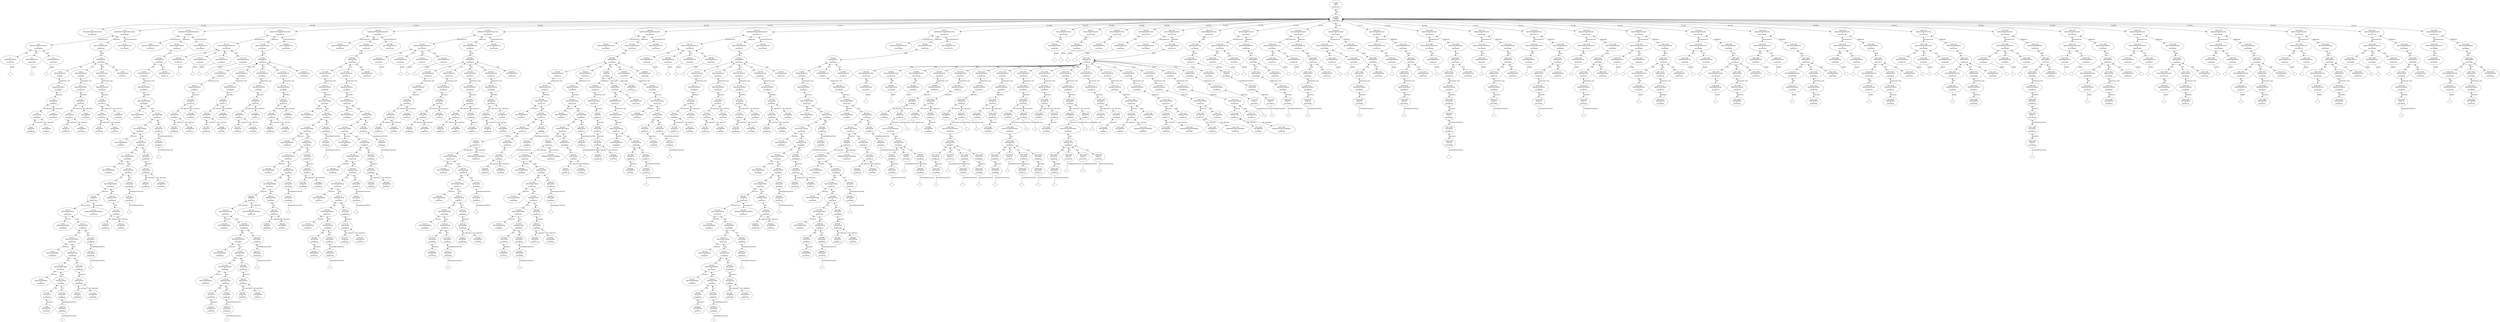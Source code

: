 digraph "G./office.C.dot" {
"0x43520008"[label="2:3\nSgUsingDirectiveStatement\n0\n0x43520008\n" ];
"0xa2e3940"[label="6:7\nSgInitializedName\n1\n0xa2e3940\n" ];
"0xa2e3940" -> "0xa2e3940__initptr__null"[label="initptr" dir=none ];
"0xa2e3940__initptr__null"[label="" shape=diamond ];
"0xa2e3990"[label="8:9\nSgInitializedName\n1\n0xa2e3990\n" ];
"0xa2e3990" -> "0xa2e3990__initptr__null"[label="initptr" dir=none ];
"0xa2e3990__initptr__null"[label="" shape=diamond ];
"0xa2e39e0"[label="10:11\nSgInitializedName\n1\n0xa2e39e0\n" ];
"0xa2e39e0" -> "0xa2e39e0__initptr__null"[label="initptr" dir=none ];
"0xa2e39e0__initptr__null"[label="" shape=diamond ];
"0x433eef90"[label="5:12\nSgFunctionParameterList\n3\n0x433eef90\n" ];
"0x433eef90" -> "0xa2e3940"[label="*[0]" dir=both ];
"0x433eef90" -> "0xa2e3990"[label="*[1]" dir=both ];
"0x433eef90" -> "0xa2e39e0"[label="*[2]" dir=both ];
"0x982dd48"[label="19:20\nSgThisExp\n0\n0x982dd48\n" ];
"0x943ee7c"[label="21:22\nSgVarRefExp\n0\n0x943ee7c\n" ];
"0x9839a8c"[label="18:23\nSgArrowExp\n2\n0x9839a8c\n" ];
"0x9839a8c" -> "0x982dd48"[label="lhs_operand_i" dir=both ];
"0x9839a8c" -> "0x943ee7c"[label="rhs_operand_i" dir=both ];
"0x943eea8"[label="24:25\nSgVarRefExp\n0\n0x943eea8\n" ];
"0x957f6ac"[label="17:26\nSgAssignOp\n2\n0x957f6ac\n" ];
"0x957f6ac" -> "0x9839a8c"[label="lhs_operand_i" dir=both ];
"0x957f6ac" -> "0x943eea8"[label="rhs_operand_i" dir=both ];
"0x93d8df4"[label="16:27\nSgExpressionRoot\n1\n0x93d8df4\n" ];
"0x93d8df4" -> "0x957f6ac"[label="operand_i" dir=both ];
"0x942ffcc"[label="15:28\nSgExprStatement\n1\n0x942ffcc\n" ];
"0x942ffcc" -> "0x93d8df4"[label="expression_root" dir=both ];
"0x982dd78"[label="33:34\nSgThisExp\n0\n0x982dd78\n" ];
"0x943eed4"[label="35:36\nSgVarRefExp\n0\n0x943eed4\n" ];
"0x9839ac0"[label="32:37\nSgArrowExp\n2\n0x9839ac0\n" ];
"0x9839ac0" -> "0x982dd78"[label="lhs_operand_i" dir=both ];
"0x9839ac0" -> "0x943eed4"[label="rhs_operand_i" dir=both ];
"0x943ef00"[label="38:39\nSgVarRefExp\n0\n0x943ef00\n" ];
"0x957f6e0"[label="31:40\nSgAssignOp\n2\n0x957f6e0\n" ];
"0x957f6e0" -> "0x9839ac0"[label="lhs_operand_i" dir=both ];
"0x957f6e0" -> "0x943ef00"[label="rhs_operand_i" dir=both ];
"0x93d8e28"[label="30:41\nSgExpressionRoot\n1\n0x93d8e28\n" ];
"0x93d8e28" -> "0x957f6e0"[label="operand_i" dir=both ];
"0x942fff0"[label="29:42\nSgExprStatement\n1\n0x942fff0\n" ];
"0x942fff0" -> "0x93d8e28"[label="expression_root" dir=both ];
"0x982dda8"[label="47:48\nSgThisExp\n0\n0x982dda8\n" ];
"0x943ef2c"[label="49:50\nSgVarRefExp\n0\n0x943ef2c\n" ];
"0x9839af4"[label="46:51\nSgArrowExp\n2\n0x9839af4\n" ];
"0x9839af4" -> "0x982dda8"[label="lhs_operand_i" dir=both ];
"0x9839af4" -> "0x943ef2c"[label="rhs_operand_i" dir=both ];
"0x943ef58"[label="52:53\nSgVarRefExp\n0\n0x943ef58\n" ];
"0x957f714"[label="45:54\nSgAssignOp\n2\n0x957f714\n" ];
"0x957f714" -> "0x9839af4"[label="lhs_operand_i" dir=both ];
"0x957f714" -> "0x943ef58"[label="rhs_operand_i" dir=both ];
"0x93d8e5c"[label="44:55\nSgExpressionRoot\n1\n0x93d8e5c\n" ];
"0x93d8e5c" -> "0x957f714"[label="operand_i" dir=both ];
"0x9430014"[label="43:56\nSgExprStatement\n1\n0x9430014\n" ];
"0x9430014" -> "0x93d8e5c"[label="expression_root" dir=both ];
"0x93e31c0"[label="57:58\nSgNullStatement\n0\n0x93e31c0\n" ];
"0x93c48d8"[label="14:59\nSgBasicBlock\n4\n0x93c48d8\n" ];
"0x93c48d8" -> "0x942ffcc"[label="*[0]" dir=both ];
"0x93c48d8" -> "0x942fff0"[label="*[1]" dir=both ];
"0x93c48d8" -> "0x9430014"[label="*[2]" dir=both ];
"0x93c48d8" -> "0x93e31c0"[label="*[3]" dir=both ];
"0x93ba280"[label="13:60\nSgFunctionDefinition\n1\n0x93ba280\n" ];
"0x93ba280" -> "0x93c48d8"[label="body" dir=both ];
"0x4322df18"[label="61:62\nSgCtorInitializerList\n0\n0x4322df18\n" ];
"0x42e2b968"[label="4:63\nSgMemberFunctionDeclaration\n3\n0x42e2b968\n" ];
"0x42e2b968" -> "0x433eef90"[label="parameterList" dir=both ];
"0x42e2b968" -> "0x93ba280"[label="definition" dir=both ];
"0x42e2b968" -> "0x4322df18"[label="CtorInitializerList" dir=both ];
"0x433ef078"[label="65:66\nSgFunctionParameterList\n0\n0x433ef078\n" ];
"0x940d940"[label="72:73\nSgFunctionRefExp\n0\n0x940d940\n" ];
"0x940d970"[label="76:77\nSgFunctionRefExp\n0\n0x940d970\n" ];
"0x940d9a0"[label="80:81\nSgFunctionRefExp\n0\n0x940d9a0\n" ];
"0x940d9d0"[label="86:87\nSgFunctionRefExp\n0\n0x940d9d0\n" ];
"0x940da00"[label="90:91\nSgFunctionRefExp\n0\n0x940da00\n" ];
"0x940da30"[label="94:95\nSgFunctionRefExp\n0\n0x940da30\n" ];
"0x943ef84"[label="98:99\nSgVarRefExp\n0\n0x943ef84\n" ];
"0x9408460"[label="97:100\nSgCastExp\n1\n0x9408460\n" ];
"0x9408460" -> "0x943ef84"[label="operand_i" dir=both ];
"0x9edeb48"[label="102:103\nSgStringVal\n1\n0x9edeb48\n" ];
"0x9edeb48" -> "0x9edeb48__valueExpressionTree__null"[label="valueExpressionTree" dir=none ];
"0x9edeb48__valueExpressionTree__null"[label="" shape=diamond ];
"0x9edeb18"[label="101:104\nSgStringVal\n1\n0x9edeb18\n" ];
"0x9edeb18" -> "0x9edeb48"[label="valueExpressionTree" dir=both ];
"0x94264bc"[label="96:105\nSgExprListExp\n2\n0x94264bc\n" ];
"0x94264bc" -> "0x9408460"[label="*[0]" dir=both ];
"0x94264bc" -> "0x9edeb18"[label="*[1]" dir=both ];
"0x9419e8c"[label="93:106\nSgFunctionCallExp\n2\n0x9419e8c\n" ];
"0x9419e8c" -> "0x940da30"[label="function" dir=both ];
"0x9419e8c" -> "0x94264bc"[label="args" dir=both ];
"0x982ddd8"[label="109:110\nSgThisExp\n0\n0x982ddd8\n" ];
"0x943efb0"[label="111:112\nSgVarRefExp\n0\n0x943efb0\n" ];
"0x9839b28"[label="108:113\nSgArrowExp\n2\n0x9839b28\n" ];
"0x9839b28" -> "0x982ddd8"[label="lhs_operand_i" dir=both ];
"0x9839b28" -> "0x943efb0"[label="rhs_operand_i" dir=both ];
"0x9408498"[label="107:114\nSgCastExp\n1\n0x9408498\n" ];
"0x9408498" -> "0x9839b28"[label="operand_i" dir=both ];
"0x9426490"[label="92:115\nSgExprListExp\n2\n0x9426490\n" ];
"0x9426490" -> "0x9419e8c"[label="*[0]" dir=both ];
"0x9426490" -> "0x9408498"[label="*[1]" dir=both ];
"0x9419e58"[label="89:116\nSgFunctionCallExp\n2\n0x9419e58\n" ];
"0x9419e58" -> "0x940da00"[label="function" dir=both ];
"0x9419e58" -> "0x9426490"[label="args" dir=both ];
"0x9edeba8"[label="118:119\nSgStringVal\n1\n0x9edeba8\n" ];
"0x9edeba8" -> "0x9edeba8__valueExpressionTree__null"[label="valueExpressionTree" dir=none ];
"0x9edeba8__valueExpressionTree__null"[label="" shape=diamond ];
"0x9edeb78"[label="117:120\nSgStringVal\n1\n0x9edeb78\n" ];
"0x9edeb78" -> "0x9edeba8"[label="valueExpressionTree" dir=both ];
"0x9426464"[label="88:121\nSgExprListExp\n2\n0x9426464\n" ];
"0x9426464" -> "0x9419e58"[label="*[0]" dir=both ];
"0x9426464" -> "0x9edeb78"[label="*[1]" dir=both ];
"0x9419e24"[label="85:122\nSgFunctionCallExp\n2\n0x9419e24\n" ];
"0x9419e24" -> "0x940d9d0"[label="function" dir=both ];
"0x9419e24" -> "0x9426464"[label="args" dir=both ];
"0x95b1e00"[label="123:124\nSgMemberFunctionRefExp\n0\n0x95b1e00\n" ];
"0x96ce308"[label="84:125\nSgDotExp\n2\n0x96ce308\n" ];
"0x96ce308" -> "0x9419e24"[label="lhs_operand_i" dir=both ];
"0x96ce308" -> "0x95b1e00"[label="rhs_operand_i" dir=both ];
"0x982de08"[label="128:129\nSgThisExp\n0\n0x982de08\n" ];
"0x943efdc"[label="130:131\nSgVarRefExp\n0\n0x943efdc\n" ];
"0x9839b5c"[label="127:132\nSgArrowExp\n2\n0x9839b5c\n" ];
"0x9839b5c" -> "0x982de08"[label="lhs_operand_i" dir=both ];
"0x9839b5c" -> "0x943efdc"[label="rhs_operand_i" dir=both ];
"0x94264e8"[label="126:133\nSgExprListExp\n1\n0x94264e8\n" ];
"0x94264e8" -> "0x9839b5c"[label="*[0]" dir=both ];
"0x9419ec0"[label="83:134\nSgFunctionCallExp\n2\n0x9419ec0\n" ];
"0x9419ec0" -> "0x96ce308"[label="function" dir=both ];
"0x9419ec0" -> "0x94264e8"[label="args" dir=both ];
"0x9edec08"[label="136:137\nSgStringVal\n1\n0x9edec08\n" ];
"0x9edec08" -> "0x9edec08__valueExpressionTree__null"[label="valueExpressionTree" dir=none ];
"0x9edec08__valueExpressionTree__null"[label="" shape=diamond ];
"0x9edebd8"[label="135:138\nSgStringVal\n1\n0x9edebd8\n" ];
"0x9edebd8" -> "0x9edec08"[label="valueExpressionTree" dir=both ];
"0x9426438"[label="82:139\nSgExprListExp\n2\n0x9426438\n" ];
"0x9426438" -> "0x9419ec0"[label="*[0]" dir=both ];
"0x9426438" -> "0x9edebd8"[label="*[1]" dir=both ];
"0x9419df0"[label="79:140\nSgFunctionCallExp\n2\n0x9419df0\n" ];
"0x9419df0" -> "0x940d9a0"[label="function" dir=both ];
"0x9419df0" -> "0x9426438"[label="args" dir=both ];
"0x982de38"[label="143:144\nSgThisExp\n0\n0x982de38\n" ];
"0x943f008"[label="145:146\nSgVarRefExp\n0\n0x943f008\n" ];
"0x9839b90"[label="142:147\nSgArrowExp\n2\n0x9839b90\n" ];
"0x9839b90" -> "0x982de38"[label="lhs_operand_i" dir=both ];
"0x9839b90" -> "0x943f008"[label="rhs_operand_i" dir=both ];
"0x94084d0"[label="141:148\nSgCastExp\n1\n0x94084d0\n" ];
"0x94084d0" -> "0x9839b90"[label="operand_i" dir=both ];
"0x942640c"[label="78:149\nSgExprListExp\n2\n0x942640c\n" ];
"0x942640c" -> "0x9419df0"[label="*[0]" dir=both ];
"0x942640c" -> "0x94084d0"[label="*[1]" dir=both ];
"0x9419dbc"[label="75:150\nSgFunctionCallExp\n2\n0x9419dbc\n" ];
"0x9419dbc" -> "0x940d970"[label="function" dir=both ];
"0x9419dbc" -> "0x942640c"[label="args" dir=both ];
"0x9edec68"[label="152:153\nSgStringVal\n1\n0x9edec68\n" ];
"0x9edec68" -> "0x9edec68__valueExpressionTree__null"[label="valueExpressionTree" dir=none ];
"0x9edec68__valueExpressionTree__null"[label="" shape=diamond ];
"0x9edec38"[label="151:154\nSgStringVal\n1\n0x9edec38\n" ];
"0x9edec38" -> "0x9edec68"[label="valueExpressionTree" dir=both ];
"0x94263e0"[label="74:155\nSgExprListExp\n2\n0x94263e0\n" ];
"0x94263e0" -> "0x9419dbc"[label="*[0]" dir=both ];
"0x94263e0" -> "0x9edec38"[label="*[1]" dir=both ];
"0x9419d88"[label="71:156\nSgFunctionCallExp\n2\n0x9419d88\n" ];
"0x9419d88" -> "0x940d940"[label="function" dir=both ];
"0x9419d88" -> "0x94263e0"[label="args" dir=both ];
"0x93d8e90"[label="70:157\nSgExpressionRoot\n1\n0x93d8e90\n" ];
"0x93d8e90" -> "0x9419d88"[label="operand_i" dir=both ];
"0x9430038"[label="69:158\nSgExprStatement\n1\n0x9430038\n" ];
"0x9430038" -> "0x93d8e90"[label="expression_root" dir=both ];
"0x93e31e0"[label="159:160\nSgNullStatement\n0\n0x93e31e0\n" ];
"0x93c4900"[label="68:161\nSgBasicBlock\n2\n0x93c4900\n" ];
"0x93c4900" -> "0x9430038"[label="*[0]" dir=both ];
"0x93c4900" -> "0x93e31e0"[label="*[1]" dir=both ];
"0x93ba2a8"[label="67:162\nSgFunctionDefinition\n1\n0x93ba2a8\n" ];
"0x93ba2a8" -> "0x93c4900"[label="body" dir=both ];
"0x4322e000"[label="163:164\nSgCtorInitializerList\n0\n0x4322e000\n" ];
"0x42e2bac4"[label="64:165\nSgMemberFunctionDeclaration\n3\n0x42e2bac4\n" ];
"0x42e2bac4" -> "0x433ef078"[label="parameterList" dir=both ];
"0x42e2bac4" -> "0x93ba2a8"[label="definition" dir=both ];
"0x42e2bac4" -> "0x4322e000"[label="CtorInitializerList" dir=both ];
"0xa2e3a30"[label="168:169\nSgInitializedName\n1\n0xa2e3a30\n" ];
"0xa2e3a30" -> "0xa2e3a30__initptr__null"[label="initptr" dir=none ];
"0xa2e3a30__initptr__null"[label="" shape=diamond ];
"0xa2e3a80"[label="170:171\nSgInitializedName\n1\n0xa2e3a80\n" ];
"0xa2e3a80" -> "0xa2e3a80__initptr__null"[label="initptr" dir=none ];
"0xa2e3a80__initptr__null"[label="" shape=diamond ];
"0xa2e3ad0"[label="172:173\nSgInitializedName\n1\n0xa2e3ad0\n" ];
"0xa2e3ad0" -> "0xa2e3ad0__initptr__null"[label="initptr" dir=none ];
"0xa2e3ad0__initptr__null"[label="" shape=diamond ];
"0xa2e3b20"[label="174:175\nSgInitializedName\n1\n0xa2e3b20\n" ];
"0xa2e3b20" -> "0xa2e3b20__initptr__null"[label="initptr" dir=none ];
"0xa2e3b20__initptr__null"[label="" shape=diamond ];
"0x433ef160"[label="167:176\nSgFunctionParameterList\n4\n0x433ef160\n" ];
"0x433ef160" -> "0xa2e3a30"[label="*[0]" dir=both ];
"0x433ef160" -> "0xa2e3a80"[label="*[1]" dir=both ];
"0x433ef160" -> "0xa2e3ad0"[label="*[2]" dir=both ];
"0x433ef160" -> "0xa2e3b20"[label="*[3]" dir=both ];
"0x982de68"[label="183:184\nSgThisExp\n0\n0x982de68\n" ];
"0x943f034"[label="185:186\nSgVarRefExp\n0\n0x943f034\n" ];
"0x9839bc4"[label="182:187\nSgArrowExp\n2\n0x9839bc4\n" ];
"0x9839bc4" -> "0x982de68"[label="lhs_operand_i" dir=both ];
"0x9839bc4" -> "0x943f034"[label="rhs_operand_i" dir=both ];
"0x943f060"[label="188:189\nSgVarRefExp\n0\n0x943f060\n" ];
"0x957f748"[label="181:190\nSgAssignOp\n2\n0x957f748\n" ];
"0x957f748" -> "0x9839bc4"[label="lhs_operand_i" dir=both ];
"0x957f748" -> "0x943f060"[label="rhs_operand_i" dir=both ];
"0x93d8ec4"[label="180:191\nSgExpressionRoot\n1\n0x93d8ec4\n" ];
"0x93d8ec4" -> "0x957f748"[label="operand_i" dir=both ];
"0x943005c"[label="179:192\nSgExprStatement\n1\n0x943005c\n" ];
"0x943005c" -> "0x93d8ec4"[label="expression_root" dir=both ];
"0x982de98"[label="197:198\nSgThisExp\n0\n0x982de98\n" ];
"0x943f08c"[label="199:200\nSgVarRefExp\n0\n0x943f08c\n" ];
"0x9839bf8"[label="196:201\nSgArrowExp\n2\n0x9839bf8\n" ];
"0x9839bf8" -> "0x982de98"[label="lhs_operand_i" dir=both ];
"0x9839bf8" -> "0x943f08c"[label="rhs_operand_i" dir=both ];
"0x943f0b8"[label="202:203\nSgVarRefExp\n0\n0x943f0b8\n" ];
"0x957f77c"[label="195:204\nSgAssignOp\n2\n0x957f77c\n" ];
"0x957f77c" -> "0x9839bf8"[label="lhs_operand_i" dir=both ];
"0x957f77c" -> "0x943f0b8"[label="rhs_operand_i" dir=both ];
"0x93d8ef8"[label="194:205\nSgExpressionRoot\n1\n0x93d8ef8\n" ];
"0x93d8ef8" -> "0x957f77c"[label="operand_i" dir=both ];
"0x9430080"[label="193:206\nSgExprStatement\n1\n0x9430080\n" ];
"0x9430080" -> "0x93d8ef8"[label="expression_root" dir=both ];
"0x982dec8"[label="211:212\nSgThisExp\n0\n0x982dec8\n" ];
"0x943f0e4"[label="213:214\nSgVarRefExp\n0\n0x943f0e4\n" ];
"0x9839c2c"[label="210:215\nSgArrowExp\n2\n0x9839c2c\n" ];
"0x9839c2c" -> "0x982dec8"[label="lhs_operand_i" dir=both ];
"0x9839c2c" -> "0x943f0e4"[label="rhs_operand_i" dir=both ];
"0x943f110"[label="216:217\nSgVarRefExp\n0\n0x943f110\n" ];
"0x957f7b0"[label="209:218\nSgAssignOp\n2\n0x957f7b0\n" ];
"0x957f7b0" -> "0x9839c2c"[label="lhs_operand_i" dir=both ];
"0x957f7b0" -> "0x943f110"[label="rhs_operand_i" dir=both ];
"0x93d8f2c"[label="208:219\nSgExpressionRoot\n1\n0x93d8f2c\n" ];
"0x93d8f2c" -> "0x957f7b0"[label="operand_i" dir=both ];
"0x94300a4"[label="207:220\nSgExprStatement\n1\n0x94300a4\n" ];
"0x94300a4" -> "0x93d8f2c"[label="expression_root" dir=both ];
"0x982def8"[label="225:226\nSgThisExp\n0\n0x982def8\n" ];
"0x943f13c"[label="227:228\nSgVarRefExp\n0\n0x943f13c\n" ];
"0x9839c60"[label="224:229\nSgArrowExp\n2\n0x9839c60\n" ];
"0x9839c60" -> "0x982def8"[label="lhs_operand_i" dir=both ];
"0x9839c60" -> "0x943f13c"[label="rhs_operand_i" dir=both ];
"0x943f168"[label="230:231\nSgVarRefExp\n0\n0x943f168\n" ];
"0x957f7e4"[label="223:232\nSgAssignOp\n2\n0x957f7e4\n" ];
"0x957f7e4" -> "0x9839c60"[label="lhs_operand_i" dir=both ];
"0x957f7e4" -> "0x943f168"[label="rhs_operand_i" dir=both ];
"0x93d8f60"[label="222:233\nSgExpressionRoot\n1\n0x93d8f60\n" ];
"0x93d8f60" -> "0x957f7e4"[label="operand_i" dir=both ];
"0x94300c8"[label="221:234\nSgExprStatement\n1\n0x94300c8\n" ];
"0x94300c8" -> "0x93d8f60"[label="expression_root" dir=both ];
"0x93e3200"[label="235:236\nSgNullStatement\n0\n0x93e3200\n" ];
"0x93c4928"[label="178:237\nSgBasicBlock\n5\n0x93c4928\n" ];
"0x93c4928" -> "0x943005c"[label="*[0]" dir=both ];
"0x93c4928" -> "0x9430080"[label="*[1]" dir=both ];
"0x93c4928" -> "0x94300a4"[label="*[2]" dir=both ];
"0x93c4928" -> "0x94300c8"[label="*[3]" dir=both ];
"0x93c4928" -> "0x93e3200"[label="*[4]" dir=both ];
"0x93ba2d0"[label="177:238\nSgFunctionDefinition\n1\n0x93ba2d0\n" ];
"0x93ba2d0" -> "0x93c4928"[label="body" dir=both ];
"0x4322e0e8"[label="239:240\nSgCtorInitializerList\n0\n0x4322e0e8\n" ];
"0x42e2bc20"[label="166:241\nSgMemberFunctionDeclaration\n3\n0x42e2bc20\n" ];
"0x42e2bc20" -> "0x433ef160"[label="parameterList" dir=both ];
"0x42e2bc20" -> "0x93ba2d0"[label="definition" dir=both ];
"0x42e2bc20" -> "0x4322e0e8"[label="CtorInitializerList" dir=both ];
"0x433ef248"[label="243:244\nSgFunctionParameterList\n0\n0x433ef248\n" ];
"0x940da60"[label="250:251\nSgFunctionRefExp\n0\n0x940da60\n" ];
"0x940da90"[label="254:255\nSgFunctionRefExp\n0\n0x940da90\n" ];
"0x940dac0"[label="258:259\nSgFunctionRefExp\n0\n0x940dac0\n" ];
"0x940daf0"[label="264:265\nSgFunctionRefExp\n0\n0x940daf0\n" ];
"0x940db20"[label="268:269\nSgFunctionRefExp\n0\n0x940db20\n" ];
"0x940db50"[label="272:273\nSgFunctionRefExp\n0\n0x940db50\n" ];
"0x943f194"[label="276:277\nSgVarRefExp\n0\n0x943f194\n" ];
"0x9408508"[label="275:278\nSgCastExp\n1\n0x9408508\n" ];
"0x9408508" -> "0x943f194"[label="operand_i" dir=both ];
"0x9edecc8"[label="280:281\nSgStringVal\n1\n0x9edecc8\n" ];
"0x9edecc8" -> "0x9edecc8__valueExpressionTree__null"[label="valueExpressionTree" dir=none ];
"0x9edecc8__valueExpressionTree__null"[label="" shape=diamond ];
"0x9edec98"[label="279:282\nSgStringVal\n1\n0x9edec98\n" ];
"0x9edec98" -> "0x9edecc8"[label="valueExpressionTree" dir=both ];
"0x94265f0"[label="274:283\nSgExprListExp\n2\n0x94265f0\n" ];
"0x94265f0" -> "0x9408508"[label="*[0]" dir=both ];
"0x94265f0" -> "0x9edec98"[label="*[1]" dir=both ];
"0x9419ff8"[label="271:284\nSgFunctionCallExp\n2\n0x9419ff8\n" ];
"0x9419ff8" -> "0x940db50"[label="function" dir=both ];
"0x9419ff8" -> "0x94265f0"[label="args" dir=both ];
"0x982df28"[label="287:288\nSgThisExp\n0\n0x982df28\n" ];
"0x943f1c0"[label="289:290\nSgVarRefExp\n0\n0x943f1c0\n" ];
"0x9839c94"[label="286:291\nSgArrowExp\n2\n0x9839c94\n" ];
"0x9839c94" -> "0x982df28"[label="lhs_operand_i" dir=both ];
"0x9839c94" -> "0x943f1c0"[label="rhs_operand_i" dir=both ];
"0x9408540"[label="285:292\nSgCastExp\n1\n0x9408540\n" ];
"0x9408540" -> "0x9839c94"[label="operand_i" dir=both ];
"0x94265c4"[label="270:293\nSgExprListExp\n2\n0x94265c4\n" ];
"0x94265c4" -> "0x9419ff8"[label="*[0]" dir=both ];
"0x94265c4" -> "0x9408540"[label="*[1]" dir=both ];
"0x9419fc4"[label="267:294\nSgFunctionCallExp\n2\n0x9419fc4\n" ];
"0x9419fc4" -> "0x940db20"[label="function" dir=both ];
"0x9419fc4" -> "0x94265c4"[label="args" dir=both ];
"0x9eded28"[label="296:297\nSgStringVal\n1\n0x9eded28\n" ];
"0x9eded28" -> "0x9eded28__valueExpressionTree__null"[label="valueExpressionTree" dir=none ];
"0x9eded28__valueExpressionTree__null"[label="" shape=diamond ];
"0x9edecf8"[label="295:298\nSgStringVal\n1\n0x9edecf8\n" ];
"0x9edecf8" -> "0x9eded28"[label="valueExpressionTree" dir=both ];
"0x9426598"[label="266:299\nSgExprListExp\n2\n0x9426598\n" ];
"0x9426598" -> "0x9419fc4"[label="*[0]" dir=both ];
"0x9426598" -> "0x9edecf8"[label="*[1]" dir=both ];
"0x9419f90"[label="263:300\nSgFunctionCallExp\n2\n0x9419f90\n" ];
"0x9419f90" -> "0x940daf0"[label="function" dir=both ];
"0x9419f90" -> "0x9426598"[label="args" dir=both ];
"0x95b1e38"[label="301:302\nSgMemberFunctionRefExp\n0\n0x95b1e38\n" ];
"0x96ce33c"[label="262:303\nSgDotExp\n2\n0x96ce33c\n" ];
"0x96ce33c" -> "0x9419f90"[label="lhs_operand_i" dir=both ];
"0x96ce33c" -> "0x95b1e38"[label="rhs_operand_i" dir=both ];
"0x982df58"[label="306:307\nSgThisExp\n0\n0x982df58\n" ];
"0x943f1ec"[label="308:309\nSgVarRefExp\n0\n0x943f1ec\n" ];
"0x9839cc8"[label="305:310\nSgArrowExp\n2\n0x9839cc8\n" ];
"0x9839cc8" -> "0x982df58"[label="lhs_operand_i" dir=both ];
"0x9839cc8" -> "0x943f1ec"[label="rhs_operand_i" dir=both ];
"0x942661c"[label="304:311\nSgExprListExp\n1\n0x942661c\n" ];
"0x942661c" -> "0x9839cc8"[label="*[0]" dir=both ];
"0x941a02c"[label="261:312\nSgFunctionCallExp\n2\n0x941a02c\n" ];
"0x941a02c" -> "0x96ce33c"[label="function" dir=both ];
"0x941a02c" -> "0x942661c"[label="args" dir=both ];
"0x9eded88"[label="314:315\nSgStringVal\n1\n0x9eded88\n" ];
"0x9eded88" -> "0x9eded88__valueExpressionTree__null"[label="valueExpressionTree" dir=none ];
"0x9eded88__valueExpressionTree__null"[label="" shape=diamond ];
"0x9eded58"[label="313:316\nSgStringVal\n1\n0x9eded58\n" ];
"0x9eded58" -> "0x9eded88"[label="valueExpressionTree" dir=both ];
"0x942656c"[label="260:317\nSgExprListExp\n2\n0x942656c\n" ];
"0x942656c" -> "0x941a02c"[label="*[0]" dir=both ];
"0x942656c" -> "0x9eded58"[label="*[1]" dir=both ];
"0x9419f5c"[label="257:318\nSgFunctionCallExp\n2\n0x9419f5c\n" ];
"0x9419f5c" -> "0x940dac0"[label="function" dir=both ];
"0x9419f5c" -> "0x942656c"[label="args" dir=both ];
"0x982df88"[label="321:322\nSgThisExp\n0\n0x982df88\n" ];
"0x943f218"[label="323:324\nSgVarRefExp\n0\n0x943f218\n" ];
"0x9839cfc"[label="320:325\nSgArrowExp\n2\n0x9839cfc\n" ];
"0x9839cfc" -> "0x982df88"[label="lhs_operand_i" dir=both ];
"0x9839cfc" -> "0x943f218"[label="rhs_operand_i" dir=both ];
"0x9408578"[label="319:326\nSgCastExp\n1\n0x9408578\n" ];
"0x9408578" -> "0x9839cfc"[label="operand_i" dir=both ];
"0x9426540"[label="256:327\nSgExprListExp\n2\n0x9426540\n" ];
"0x9426540" -> "0x9419f5c"[label="*[0]" dir=both ];
"0x9426540" -> "0x9408578"[label="*[1]" dir=both ];
"0x9419f28"[label="253:328\nSgFunctionCallExp\n2\n0x9419f28\n" ];
"0x9419f28" -> "0x940da90"[label="function" dir=both ];
"0x9419f28" -> "0x9426540"[label="args" dir=both ];
"0x9edede8"[label="330:331\nSgStringVal\n1\n0x9edede8\n" ];
"0x9edede8" -> "0x9edede8__valueExpressionTree__null"[label="valueExpressionTree" dir=none ];
"0x9edede8__valueExpressionTree__null"[label="" shape=diamond ];
"0x9ededb8"[label="329:332\nSgStringVal\n1\n0x9ededb8\n" ];
"0x9ededb8" -> "0x9edede8"[label="valueExpressionTree" dir=both ];
"0x9426514"[label="252:333\nSgExprListExp\n2\n0x9426514\n" ];
"0x9426514" -> "0x9419f28"[label="*[0]" dir=both ];
"0x9426514" -> "0x9ededb8"[label="*[1]" dir=both ];
"0x9419ef4"[label="249:334\nSgFunctionCallExp\n2\n0x9419ef4\n" ];
"0x9419ef4" -> "0x940da60"[label="function" dir=both ];
"0x9419ef4" -> "0x9426514"[label="args" dir=both ];
"0x93d8f94"[label="248:335\nSgExpressionRoot\n1\n0x93d8f94\n" ];
"0x93d8f94" -> "0x9419ef4"[label="operand_i" dir=both ];
"0x94300ec"[label="247:336\nSgExprStatement\n1\n0x94300ec\n" ];
"0x94300ec" -> "0x93d8f94"[label="expression_root" dir=both ];
"0x940db80"[label="340:341\nSgFunctionRefExp\n0\n0x940db80\n" ];
"0x940dbb0"[label="344:345\nSgFunctionRefExp\n0\n0x940dbb0\n" ];
"0x940dbe0"[label="348:349\nSgFunctionRefExp\n0\n0x940dbe0\n" ];
"0x940dc10"[label="352:353\nSgFunctionRefExp\n0\n0x940dc10\n" ];
"0x940dc40"[label="356:357\nSgFunctionRefExp\n0\n0x940dc40\n" ];
"0x943f244"[label="360:361\nSgVarRefExp\n0\n0x943f244\n" ];
"0x94085b0"[label="359:362\nSgCastExp\n1\n0x94085b0\n" ];
"0x94085b0" -> "0x943f244"[label="operand_i" dir=both ];
"0x9edee48"[label="364:365\nSgStringVal\n1\n0x9edee48\n" ];
"0x9edee48" -> "0x9edee48__valueExpressionTree__null"[label="valueExpressionTree" dir=none ];
"0x9edee48__valueExpressionTree__null"[label="" shape=diamond ];
"0x9edee18"[label="363:366\nSgStringVal\n1\n0x9edee18\n" ];
"0x9edee18" -> "0x9edee48"[label="valueExpressionTree" dir=both ];
"0x94266f8"[label="358:367\nSgExprListExp\n2\n0x94266f8\n" ];
"0x94266f8" -> "0x94085b0"[label="*[0]" dir=both ];
"0x94266f8" -> "0x9edee18"[label="*[1]" dir=both ];
"0x941a130"[label="355:368\nSgFunctionCallExp\n2\n0x941a130\n" ];
"0x941a130" -> "0x940dc40"[label="function" dir=both ];
"0x941a130" -> "0x94266f8"[label="args" dir=both ];
"0x982dfb8"[label="371:372\nSgThisExp\n0\n0x982dfb8\n" ];
"0x943f270"[label="373:374\nSgVarRefExp\n0\n0x943f270\n" ];
"0x9839d30"[label="370:375\nSgArrowExp\n2\n0x9839d30\n" ];
"0x9839d30" -> "0x982dfb8"[label="lhs_operand_i" dir=both ];
"0x9839d30" -> "0x943f270"[label="rhs_operand_i" dir=both ];
"0x94085e8"[label="369:376\nSgCastExp\n1\n0x94085e8\n" ];
"0x94085e8" -> "0x9839d30"[label="operand_i" dir=both ];
"0x94266cc"[label="354:377\nSgExprListExp\n2\n0x94266cc\n" ];
"0x94266cc" -> "0x941a130"[label="*[0]" dir=both ];
"0x94266cc" -> "0x94085e8"[label="*[1]" dir=both ];
"0x941a0fc"[label="351:378\nSgFunctionCallExp\n2\n0x941a0fc\n" ];
"0x941a0fc" -> "0x940dc10"[label="function" dir=both ];
"0x941a0fc" -> "0x94266cc"[label="args" dir=both ];
"0x9edeea8"[label="380:381\nSgStringVal\n1\n0x9edeea8\n" ];
"0x9edeea8" -> "0x9edeea8__valueExpressionTree__null"[label="valueExpressionTree" dir=none ];
"0x9edeea8__valueExpressionTree__null"[label="" shape=diamond ];
"0x9edee78"[label="379:382\nSgStringVal\n1\n0x9edee78\n" ];
"0x9edee78" -> "0x9edeea8"[label="valueExpressionTree" dir=both ];
"0x94266a0"[label="350:383\nSgExprListExp\n2\n0x94266a0\n" ];
"0x94266a0" -> "0x941a0fc"[label="*[0]" dir=both ];
"0x94266a0" -> "0x9edee78"[label="*[1]" dir=both ];
"0x941a0c8"[label="347:384\nSgFunctionCallExp\n2\n0x941a0c8\n" ];
"0x941a0c8" -> "0x940dbe0"[label="function" dir=both ];
"0x941a0c8" -> "0x94266a0"[label="args" dir=both ];
"0x982dfe8"[label="387:388\nSgThisExp\n0\n0x982dfe8\n" ];
"0x943f29c"[label="389:390\nSgVarRefExp\n0\n0x943f29c\n" ];
"0x9839d64"[label="386:391\nSgArrowExp\n2\n0x9839d64\n" ];
"0x9839d64" -> "0x982dfe8"[label="lhs_operand_i" dir=both ];
"0x9839d64" -> "0x943f29c"[label="rhs_operand_i" dir=both ];
"0x9408620"[label="385:392\nSgCastExp\n1\n0x9408620\n" ];
"0x9408620" -> "0x9839d64"[label="operand_i" dir=both ];
"0x9426674"[label="346:393\nSgExprListExp\n2\n0x9426674\n" ];
"0x9426674" -> "0x941a0c8"[label="*[0]" dir=both ];
"0x9426674" -> "0x9408620"[label="*[1]" dir=both ];
"0x941a094"[label="343:394\nSgFunctionCallExp\n2\n0x941a094\n" ];
"0x941a094" -> "0x940dbb0"[label="function" dir=both ];
"0x941a094" -> "0x9426674"[label="args" dir=both ];
"0x9edef08"[label="396:397\nSgStringVal\n1\n0x9edef08\n" ];
"0x9edef08" -> "0x9edef08__valueExpressionTree__null"[label="valueExpressionTree" dir=none ];
"0x9edef08__valueExpressionTree__null"[label="" shape=diamond ];
"0x9edeed8"[label="395:398\nSgStringVal\n1\n0x9edeed8\n" ];
"0x9edeed8" -> "0x9edef08"[label="valueExpressionTree" dir=both ];
"0x9426648"[label="342:399\nSgExprListExp\n2\n0x9426648\n" ];
"0x9426648" -> "0x941a094"[label="*[0]" dir=both ];
"0x9426648" -> "0x9edeed8"[label="*[1]" dir=both ];
"0x941a060"[label="339:400\nSgFunctionCallExp\n2\n0x941a060\n" ];
"0x941a060" -> "0x940db80"[label="function" dir=both ];
"0x941a060" -> "0x9426648"[label="args" dir=both ];
"0x93d8fc8"[label="338:401\nSgExpressionRoot\n1\n0x93d8fc8\n" ];
"0x93d8fc8" -> "0x941a060"[label="operand_i" dir=both ];
"0x9430110"[label="337:402\nSgExprStatement\n1\n0x9430110\n" ];
"0x9430110" -> "0x93d8fc8"[label="expression_root" dir=both ];
"0x93e3220"[label="403:404\nSgNullStatement\n0\n0x93e3220\n" ];
"0x93c4950"[label="246:405\nSgBasicBlock\n3\n0x93c4950\n" ];
"0x93c4950" -> "0x94300ec"[label="*[0]" dir=both ];
"0x93c4950" -> "0x9430110"[label="*[1]" dir=both ];
"0x93c4950" -> "0x93e3220"[label="*[2]" dir=both ];
"0x93ba2f8"[label="245:406\nSgFunctionDefinition\n1\n0x93ba2f8\n" ];
"0x93ba2f8" -> "0x93c4950"[label="body" dir=both ];
"0x4322e1d0"[label="407:408\nSgCtorInitializerList\n0\n0x4322e1d0\n" ];
"0x42e2bd7c"[label="242:409\nSgMemberFunctionDeclaration\n3\n0x42e2bd7c\n" ];
"0x42e2bd7c" -> "0x433ef248"[label="parameterList" dir=both ];
"0x42e2bd7c" -> "0x93ba2f8"[label="definition" dir=both ];
"0x42e2bd7c" -> "0x4322e1d0"[label="CtorInitializerList" dir=both ];
"0xa2e3b70"[label="412:413\nSgInitializedName\n1\n0xa2e3b70\n" ];
"0xa2e3b70" -> "0xa2e3b70__initptr__null"[label="initptr" dir=none ];
"0xa2e3b70__initptr__null"[label="" shape=diamond ];
"0xa2e3bc0"[label="414:415\nSgInitializedName\n1\n0xa2e3bc0\n" ];
"0xa2e3bc0" -> "0xa2e3bc0__initptr__null"[label="initptr" dir=none ];
"0xa2e3bc0__initptr__null"[label="" shape=diamond ];
"0xa2e3c10"[label="416:417\nSgInitializedName\n1\n0xa2e3c10\n" ];
"0xa2e3c10" -> "0xa2e3c10__initptr__null"[label="initptr" dir=none ];
"0xa2e3c10__initptr__null"[label="" shape=diamond ];
"0xa2e3c60"[label="418:419\nSgInitializedName\n1\n0xa2e3c60\n" ];
"0xa2e3c60" -> "0xa2e3c60__initptr__null"[label="initptr" dir=none ];
"0xa2e3c60__initptr__null"[label="" shape=diamond ];
"0x433ef330"[label="411:420\nSgFunctionParameterList\n4\n0x433ef330\n" ];
"0x433ef330" -> "0xa2e3b70"[label="*[0]" dir=both ];
"0x433ef330" -> "0xa2e3bc0"[label="*[1]" dir=both ];
"0x433ef330" -> "0xa2e3c10"[label="*[2]" dir=both ];
"0x433ef330" -> "0xa2e3c60"[label="*[3]" dir=both ];
"0x982e018"[label="427:428\nSgThisExp\n0\n0x982e018\n" ];
"0x943f2c8"[label="429:430\nSgVarRefExp\n0\n0x943f2c8\n" ];
"0x9839d98"[label="426:431\nSgArrowExp\n2\n0x9839d98\n" ];
"0x9839d98" -> "0x982e018"[label="lhs_operand_i" dir=both ];
"0x9839d98" -> "0x943f2c8"[label="rhs_operand_i" dir=both ];
"0x943f2f4"[label="432:433\nSgVarRefExp\n0\n0x943f2f4\n" ];
"0x957f818"[label="425:434\nSgAssignOp\n2\n0x957f818\n" ];
"0x957f818" -> "0x9839d98"[label="lhs_operand_i" dir=both ];
"0x957f818" -> "0x943f2f4"[label="rhs_operand_i" dir=both ];
"0x93d8ffc"[label="424:435\nSgExpressionRoot\n1\n0x93d8ffc\n" ];
"0x93d8ffc" -> "0x957f818"[label="operand_i" dir=both ];
"0x9430134"[label="423:436\nSgExprStatement\n1\n0x9430134\n" ];
"0x9430134" -> "0x93d8ffc"[label="expression_root" dir=both ];
"0x982e048"[label="441:442\nSgThisExp\n0\n0x982e048\n" ];
"0x943f320"[label="443:444\nSgVarRefExp\n0\n0x943f320\n" ];
"0x9839dcc"[label="440:445\nSgArrowExp\n2\n0x9839dcc\n" ];
"0x9839dcc" -> "0x982e048"[label="lhs_operand_i" dir=both ];
"0x9839dcc" -> "0x943f320"[label="rhs_operand_i" dir=both ];
"0x943f34c"[label="446:447\nSgVarRefExp\n0\n0x943f34c\n" ];
"0x957f84c"[label="439:448\nSgAssignOp\n2\n0x957f84c\n" ];
"0x957f84c" -> "0x9839dcc"[label="lhs_operand_i" dir=both ];
"0x957f84c" -> "0x943f34c"[label="rhs_operand_i" dir=both ];
"0x93d9030"[label="438:449\nSgExpressionRoot\n1\n0x93d9030\n" ];
"0x93d9030" -> "0x957f84c"[label="operand_i" dir=both ];
"0x9430158"[label="437:450\nSgExprStatement\n1\n0x9430158\n" ];
"0x9430158" -> "0x93d9030"[label="expression_root" dir=both ];
"0x982e078"[label="455:456\nSgThisExp\n0\n0x982e078\n" ];
"0x943f378"[label="457:458\nSgVarRefExp\n0\n0x943f378\n" ];
"0x9839e00"[label="454:459\nSgArrowExp\n2\n0x9839e00\n" ];
"0x9839e00" -> "0x982e078"[label="lhs_operand_i" dir=both ];
"0x9839e00" -> "0x943f378"[label="rhs_operand_i" dir=both ];
"0x943f3a4"[label="461:462\nSgVarRefExp\n0\n0x943f3a4\n" ];
"0x9408658"[label="460:463\nSgCastExp\n1\n0x9408658\n" ];
"0x9408658" -> "0x943f3a4"[label="operand_i" dir=both ];
"0x957f880"[label="453:464\nSgAssignOp\n2\n0x957f880\n" ];
"0x957f880" -> "0x9839e00"[label="lhs_operand_i" dir=both ];
"0x957f880" -> "0x9408658"[label="rhs_operand_i" dir=both ];
"0x93d9064"[label="452:465\nSgExpressionRoot\n1\n0x93d9064\n" ];
"0x93d9064" -> "0x957f880"[label="operand_i" dir=both ];
"0x943017c"[label="451:466\nSgExprStatement\n1\n0x943017c\n" ];
"0x943017c" -> "0x93d9064"[label="expression_root" dir=both ];
"0x982e0a8"[label="471:472\nSgThisExp\n0\n0x982e0a8\n" ];
"0x943f3d0"[label="473:474\nSgVarRefExp\n0\n0x943f3d0\n" ];
"0x9839e34"[label="470:475\nSgArrowExp\n2\n0x9839e34\n" ];
"0x9839e34" -> "0x982e0a8"[label="lhs_operand_i" dir=both ];
"0x9839e34" -> "0x943f3d0"[label="rhs_operand_i" dir=both ];
"0x943f3fc"[label="476:477\nSgVarRefExp\n0\n0x943f3fc\n" ];
"0x957f8b4"[label="469:478\nSgAssignOp\n2\n0x957f8b4\n" ];
"0x957f8b4" -> "0x9839e34"[label="lhs_operand_i" dir=both ];
"0x957f8b4" -> "0x943f3fc"[label="rhs_operand_i" dir=both ];
"0x93d9098"[label="468:479\nSgExpressionRoot\n1\n0x93d9098\n" ];
"0x93d9098" -> "0x957f8b4"[label="operand_i" dir=both ];
"0x94301a0"[label="467:480\nSgExprStatement\n1\n0x94301a0\n" ];
"0x94301a0" -> "0x93d9098"[label="expression_root" dir=both ];
"0x93e3240"[label="481:482\nSgNullStatement\n0\n0x93e3240\n" ];
"0x93c4978"[label="422:483\nSgBasicBlock\n5\n0x93c4978\n" ];
"0x93c4978" -> "0x9430134"[label="*[0]" dir=both ];
"0x93c4978" -> "0x9430158"[label="*[1]" dir=both ];
"0x93c4978" -> "0x943017c"[label="*[2]" dir=both ];
"0x93c4978" -> "0x94301a0"[label="*[3]" dir=both ];
"0x93c4978" -> "0x93e3240"[label="*[4]" dir=both ];
"0x93ba320"[label="421:484\nSgFunctionDefinition\n1\n0x93ba320\n" ];
"0x93ba320" -> "0x93c4978"[label="body" dir=both ];
"0x4322e2b8"[label="485:486\nSgCtorInitializerList\n0\n0x4322e2b8\n" ];
"0x42e2bed8"[label="410:487\nSgMemberFunctionDeclaration\n3\n0x42e2bed8\n" ];
"0x42e2bed8" -> "0x433ef330"[label="parameterList" dir=both ];
"0x42e2bed8" -> "0x93ba320"[label="definition" dir=both ];
"0x42e2bed8" -> "0x4322e2b8"[label="CtorInitializerList" dir=both ];
"0x433ef418"[label="489:490\nSgFunctionParameterList\n0\n0x433ef418\n" ];
"0x940dc70"[label="496:497\nSgFunctionRefExp\n0\n0x940dc70\n" ];
"0x940dca0"[label="502:503\nSgFunctionRefExp\n0\n0x940dca0\n" ];
"0x940dcd0"[label="506:507\nSgFunctionRefExp\n0\n0x940dcd0\n" ];
"0x940dd00"[label="510:511\nSgFunctionRefExp\n0\n0x940dd00\n" ];
"0x943f428"[label="514:515\nSgVarRefExp\n0\n0x943f428\n" ];
"0x9408690"[label="513:516\nSgCastExp\n1\n0x9408690\n" ];
"0x9408690" -> "0x943f428"[label="operand_i" dir=both ];
"0x9edef68"[label="518:519\nSgStringVal\n1\n0x9edef68\n" ];
"0x9edef68" -> "0x9edef68__valueExpressionTree__null"[label="valueExpressionTree" dir=none ];
"0x9edef68__valueExpressionTree__null"[label="" shape=diamond ];
"0x9edef38"[label="517:520\nSgStringVal\n1\n0x9edef38\n" ];
"0x9edef38" -> "0x9edef68"[label="valueExpressionTree" dir=both ];
"0x94267a8"[label="512:521\nSgExprListExp\n2\n0x94267a8\n" ];
"0x94267a8" -> "0x9408690"[label="*[0]" dir=both ];
"0x94267a8" -> "0x9edef38"[label="*[1]" dir=both ];
"0x941a200"[label="509:522\nSgFunctionCallExp\n2\n0x941a200\n" ];
"0x941a200" -> "0x940dd00"[label="function" dir=both ];
"0x941a200" -> "0x94267a8"[label="args" dir=both ];
"0x982e0d8"[label="525:526\nSgThisExp\n0\n0x982e0d8\n" ];
"0x943f454"[label="527:528\nSgVarRefExp\n0\n0x943f454\n" ];
"0x9839e68"[label="524:529\nSgArrowExp\n2\n0x9839e68\n" ];
"0x9839e68" -> "0x982e0d8"[label="lhs_operand_i" dir=both ];
"0x9839e68" -> "0x943f454"[label="rhs_operand_i" dir=both ];
"0x94086c8"[label="523:530\nSgCastExp\n1\n0x94086c8\n" ];
"0x94086c8" -> "0x9839e68"[label="operand_i" dir=both ];
"0x942677c"[label="508:531\nSgExprListExp\n2\n0x942677c\n" ];
"0x942677c" -> "0x941a200"[label="*[0]" dir=both ];
"0x942677c" -> "0x94086c8"[label="*[1]" dir=both ];
"0x941a1cc"[label="505:532\nSgFunctionCallExp\n2\n0x941a1cc\n" ];
"0x941a1cc" -> "0x940dcd0"[label="function" dir=both ];
"0x941a1cc" -> "0x942677c"[label="args" dir=both ];
"0x9edefc8"[label="534:535\nSgStringVal\n1\n0x9edefc8\n" ];
"0x9edefc8" -> "0x9edefc8__valueExpressionTree__null"[label="valueExpressionTree" dir=none ];
"0x9edefc8__valueExpressionTree__null"[label="" shape=diamond ];
"0x9edef98"[label="533:536\nSgStringVal\n1\n0x9edef98\n" ];
"0x9edef98" -> "0x9edefc8"[label="valueExpressionTree" dir=both ];
"0x9426750"[label="504:537\nSgExprListExp\n2\n0x9426750\n" ];
"0x9426750" -> "0x941a1cc"[label="*[0]" dir=both ];
"0x9426750" -> "0x9edef98"[label="*[1]" dir=both ];
"0x941a198"[label="501:538\nSgFunctionCallExp\n2\n0x941a198\n" ];
"0x941a198" -> "0x940dca0"[label="function" dir=both ];
"0x941a198" -> "0x9426750"[label="args" dir=both ];
"0x95b1e70"[label="539:540\nSgMemberFunctionRefExp\n0\n0x95b1e70\n" ];
"0x96ce370"[label="500:541\nSgDotExp\n2\n0x96ce370\n" ];
"0x96ce370" -> "0x941a198"[label="lhs_operand_i" dir=both ];
"0x96ce370" -> "0x95b1e70"[label="rhs_operand_i" dir=both ];
"0x982e108"[label="544:545\nSgThisExp\n0\n0x982e108\n" ];
"0x943f480"[label="546:547\nSgVarRefExp\n0\n0x943f480\n" ];
"0x9839e9c"[label="543:548\nSgArrowExp\n2\n0x9839e9c\n" ];
"0x9839e9c" -> "0x982e108"[label="lhs_operand_i" dir=both ];
"0x9839e9c" -> "0x943f480"[label="rhs_operand_i" dir=both ];
"0x94267d4"[label="542:549\nSgExprListExp\n1\n0x94267d4\n" ];
"0x94267d4" -> "0x9839e9c"[label="*[0]" dir=both ];
"0x941a234"[label="499:550\nSgFunctionCallExp\n2\n0x941a234\n" ];
"0x941a234" -> "0x96ce370"[label="function" dir=both ];
"0x941a234" -> "0x94267d4"[label="args" dir=both ];
"0x9edf028"[label="552:553\nSgStringVal\n1\n0x9edf028\n" ];
"0x9edf028" -> "0x9edf028__valueExpressionTree__null"[label="valueExpressionTree" dir=none ];
"0x9edf028__valueExpressionTree__null"[label="" shape=diamond ];
"0x9edeff8"[label="551:554\nSgStringVal\n1\n0x9edeff8\n" ];
"0x9edeff8" -> "0x9edf028"[label="valueExpressionTree" dir=both ];
"0x9426724"[label="498:555\nSgExprListExp\n2\n0x9426724\n" ];
"0x9426724" -> "0x941a234"[label="*[0]" dir=both ];
"0x9426724" -> "0x9edeff8"[label="*[1]" dir=both ];
"0x941a164"[label="495:556\nSgFunctionCallExp\n2\n0x941a164\n" ];
"0x941a164" -> "0x940dc70"[label="function" dir=both ];
"0x941a164" -> "0x9426724"[label="args" dir=both ];
"0x93d90cc"[label="494:557\nSgExpressionRoot\n1\n0x93d90cc\n" ];
"0x93d90cc" -> "0x941a164"[label="operand_i" dir=both ];
"0x94301c4"[label="493:558\nSgExprStatement\n1\n0x94301c4\n" ];
"0x94301c4" -> "0x93d90cc"[label="expression_root" dir=both ];
"0x940dd30"[label="562:563\nSgFunctionRefExp\n0\n0x940dd30\n" ];
"0x940dd60"[label="568:569\nSgFunctionRefExp\n0\n0x940dd60\n" ];
"0x940dd90"[label="572:573\nSgFunctionRefExp\n0\n0x940dd90\n" ];
"0x940ddc0"[label="576:577\nSgFunctionRefExp\n0\n0x940ddc0\n" ];
"0x943f4ac"[label="580:581\nSgVarRefExp\n0\n0x943f4ac\n" ];
"0x9408700"[label="579:582\nSgCastExp\n1\n0x9408700\n" ];
"0x9408700" -> "0x943f4ac"[label="operand_i" dir=both ];
"0x9edf088"[label="584:585\nSgStringVal\n1\n0x9edf088\n" ];
"0x9edf088" -> "0x9edf088__valueExpressionTree__null"[label="valueExpressionTree" dir=none ];
"0x9edf088__valueExpressionTree__null"[label="" shape=diamond ];
"0x9edf058"[label="583:586\nSgStringVal\n1\n0x9edf058\n" ];
"0x9edf058" -> "0x9edf088"[label="valueExpressionTree" dir=both ];
"0x9426884"[label="578:587\nSgExprListExp\n2\n0x9426884\n" ];
"0x9426884" -> "0x9408700"[label="*[0]" dir=both ];
"0x9426884" -> "0x9edf058"[label="*[1]" dir=both ];
"0x941a304"[label="575:588\nSgFunctionCallExp\n2\n0x941a304\n" ];
"0x941a304" -> "0x940ddc0"[label="function" dir=both ];
"0x941a304" -> "0x9426884"[label="args" dir=both ];
"0x982e138"[label="591:592\nSgThisExp\n0\n0x982e138\n" ];
"0x943f4d8"[label="593:594\nSgVarRefExp\n0\n0x943f4d8\n" ];
"0x9839ed0"[label="590:595\nSgArrowExp\n2\n0x9839ed0\n" ];
"0x9839ed0" -> "0x982e138"[label="lhs_operand_i" dir=both ];
"0x9839ed0" -> "0x943f4d8"[label="rhs_operand_i" dir=both ];
"0x9408738"[label="589:596\nSgCastExp\n1\n0x9408738\n" ];
"0x9408738" -> "0x9839ed0"[label="operand_i" dir=both ];
"0x9426858"[label="574:597\nSgExprListExp\n2\n0x9426858\n" ];
"0x9426858" -> "0x941a304"[label="*[0]" dir=both ];
"0x9426858" -> "0x9408738"[label="*[1]" dir=both ];
"0x941a2d0"[label="571:598\nSgFunctionCallExp\n2\n0x941a2d0\n" ];
"0x941a2d0" -> "0x940dd90"[label="function" dir=both ];
"0x941a2d0" -> "0x9426858"[label="args" dir=both ];
"0x9edf0e8"[label="600:601\nSgStringVal\n1\n0x9edf0e8\n" ];
"0x9edf0e8" -> "0x9edf0e8__valueExpressionTree__null"[label="valueExpressionTree" dir=none ];
"0x9edf0e8__valueExpressionTree__null"[label="" shape=diamond ];
"0x9edf0b8"[label="599:602\nSgStringVal\n1\n0x9edf0b8\n" ];
"0x9edf0b8" -> "0x9edf0e8"[label="valueExpressionTree" dir=both ];
"0x942682c"[label="570:603\nSgExprListExp\n2\n0x942682c\n" ];
"0x942682c" -> "0x941a2d0"[label="*[0]" dir=both ];
"0x942682c" -> "0x9edf0b8"[label="*[1]" dir=both ];
"0x941a29c"[label="567:604\nSgFunctionCallExp\n2\n0x941a29c\n" ];
"0x941a29c" -> "0x940dd60"[label="function" dir=both ];
"0x941a29c" -> "0x942682c"[label="args" dir=both ];
"0x95b1ea8"[label="605:606\nSgMemberFunctionRefExp\n0\n0x95b1ea8\n" ];
"0x96ce3a4"[label="566:607\nSgDotExp\n2\n0x96ce3a4\n" ];
"0x96ce3a4" -> "0x941a29c"[label="lhs_operand_i" dir=both ];
"0x96ce3a4" -> "0x95b1ea8"[label="rhs_operand_i" dir=both ];
"0x982e168"[label="610:611\nSgThisExp\n0\n0x982e168\n" ];
"0x943f504"[label="612:613\nSgVarRefExp\n0\n0x943f504\n" ];
"0x9839f04"[label="609:614\nSgArrowExp\n2\n0x9839f04\n" ];
"0x9839f04" -> "0x982e168"[label="lhs_operand_i" dir=both ];
"0x9839f04" -> "0x943f504"[label="rhs_operand_i" dir=both ];
"0x94268b0"[label="608:615\nSgExprListExp\n1\n0x94268b0\n" ];
"0x94268b0" -> "0x9839f04"[label="*[0]" dir=both ];
"0x941a338"[label="565:616\nSgFunctionCallExp\n2\n0x941a338\n" ];
"0x941a338" -> "0x96ce3a4"[label="function" dir=both ];
"0x941a338" -> "0x94268b0"[label="args" dir=both ];
"0x9edf148"[label="618:619\nSgStringVal\n1\n0x9edf148\n" ];
"0x9edf148" -> "0x9edf148__valueExpressionTree__null"[label="valueExpressionTree" dir=none ];
"0x9edf148__valueExpressionTree__null"[label="" shape=diamond ];
"0x9edf118"[label="617:620\nSgStringVal\n1\n0x9edf118\n" ];
"0x9edf118" -> "0x9edf148"[label="valueExpressionTree" dir=both ];
"0x9426800"[label="564:621\nSgExprListExp\n2\n0x9426800\n" ];
"0x9426800" -> "0x941a338"[label="*[0]" dir=both ];
"0x9426800" -> "0x9edf118"[label="*[1]" dir=both ];
"0x941a268"[label="561:622\nSgFunctionCallExp\n2\n0x941a268\n" ];
"0x941a268" -> "0x940dd30"[label="function" dir=both ];
"0x941a268" -> "0x9426800"[label="args" dir=both ];
"0x93d9100"[label="560:623\nSgExpressionRoot\n1\n0x93d9100\n" ];
"0x93d9100" -> "0x941a268"[label="operand_i" dir=both ];
"0x94301e8"[label="559:624\nSgExprStatement\n1\n0x94301e8\n" ];
"0x94301e8" -> "0x93d9100"[label="expression_root" dir=both ];
"0x982e198"[label="631:632\nSgThisExp\n0\n0x982e198\n" ];
"0x943f530"[label="633:634\nSgVarRefExp\n0\n0x943f530\n" ];
"0x9839f38"[label="630:635\nSgArrowExp\n2\n0x9839f38\n" ];
"0x9839f38" -> "0x982e198"[label="lhs_operand_i" dir=both ];
"0x9839f38" -> "0x943f530"[label="rhs_operand_i" dir=both ];
"0x9408770"[label="629:636\nSgCastExp\n1\n0x9408770\n" ];
"0x9408770" -> "0x9839f38"[label="operand_i" dir=both ];
"0x9bba174"[label="628:637\nSgNotOp\n1\n0x9bba174\n" ];
"0x9bba174" -> "0x9408770"[label="operand_i" dir=both ];
"0x93d9134"[label="627:638\nSgExpressionRoot\n1\n0x93d9134\n" ];
"0x93d9134" -> "0x9bba174"[label="operand_i" dir=both ];
"0x943020c"[label="626:639\nSgExprStatement\n1\n0x943020c\n" ];
"0x943020c" -> "0x93d9134"[label="expression_root" dir=both ];
"0x940ddf0"[label="644:645\nSgFunctionRefExp\n0\n0x940ddf0\n" ];
"0x943f55c"[label="648:649\nSgVarRefExp\n0\n0x943f55c\n" ];
"0x94087a8"[label="647:650\nSgCastExp\n1\n0x94087a8\n" ];
"0x94087a8" -> "0x943f55c"[label="operand_i" dir=both ];
"0x9edf1a8"[label="652:653\nSgStringVal\n1\n0x9edf1a8\n" ];
"0x9edf1a8" -> "0x9edf1a8__valueExpressionTree__null"[label="valueExpressionTree" dir=none ];
"0x9edf1a8__valueExpressionTree__null"[label="" shape=diamond ];
"0x9edf178"[label="651:654\nSgStringVal\n1\n0x9edf178\n" ];
"0x9edf178" -> "0x9edf1a8"[label="valueExpressionTree" dir=both ];
"0x94268dc"[label="646:655\nSgExprListExp\n2\n0x94268dc\n" ];
"0x94268dc" -> "0x94087a8"[label="*[0]" dir=both ];
"0x94268dc" -> "0x9edf178"[label="*[1]" dir=both ];
"0x941a36c"[label="643:656\nSgFunctionCallExp\n2\n0x941a36c\n" ];
"0x941a36c" -> "0x940ddf0"[label="function" dir=both ];
"0x941a36c" -> "0x94268dc"[label="args" dir=both ];
"0x93d9168"[label="642:657\nSgExpressionRoot\n1\n0x93d9168\n" ];
"0x93d9168" -> "0x941a36c"[label="operand_i" dir=both ];
"0x9430230"[label="641:658\nSgExprStatement\n1\n0x9430230\n" ];
"0x9430230" -> "0x93d9168"[label="expression_root" dir=both ];
"0x93e3260"[label="659:660\nSgNullStatement\n0\n0x93e3260\n" ];
"0x93c49f0"[label="640:661\nSgBasicBlock\n2\n0x93c49f0\n" ];
"0x93c49f0" -> "0x9430230"[label="*[0]" dir=both ];
"0x93c49f0" -> "0x93e3260"[label="*[1]" dir=both ];
"0x93c4a18"[label="662:663\nSgBasicBlock\n0\n0x93c4a18\n" ];
"0x93e8a70"[label="625:664\nSgIfStmt\n3\n0x93e8a70\n" ];
"0x93e8a70" -> "0x943020c"[label="conditional" dir=both ];
"0x93e8a70" -> "0x93c49f0"[label="true_body" dir=both ];
"0x93e8a70" -> "0x93c4a18"[label="false_body" dir=both ];
"0x940de20"[label="668:669\nSgFunctionRefExp\n0\n0x940de20\n" ];
"0x943f588"[label="672:673\nSgVarRefExp\n0\n0x943f588\n" ];
"0x94087e0"[label="671:674\nSgCastExp\n1\n0x94087e0\n" ];
"0x94087e0" -> "0x943f588"[label="operand_i" dir=both ];
"0x9edf208"[label="676:677\nSgStringVal\n1\n0x9edf208\n" ];
"0x9edf208" -> "0x9edf208__valueExpressionTree__null"[label="valueExpressionTree" dir=none ];
"0x9edf208__valueExpressionTree__null"[label="" shape=diamond ];
"0x9edf1d8"[label="675:678\nSgStringVal\n1\n0x9edf1d8\n" ];
"0x9edf1d8" -> "0x9edf208"[label="valueExpressionTree" dir=both ];
"0x9426908"[label="670:679\nSgExprListExp\n2\n0x9426908\n" ];
"0x9426908" -> "0x94087e0"[label="*[0]" dir=both ];
"0x9426908" -> "0x9edf1d8"[label="*[1]" dir=both ];
"0x941a3a0"[label="667:680\nSgFunctionCallExp\n2\n0x941a3a0\n" ];
"0x941a3a0" -> "0x940de20"[label="function" dir=both ];
"0x941a3a0" -> "0x9426908"[label="args" dir=both ];
"0x93d919c"[label="666:681\nSgExpressionRoot\n1\n0x93d919c\n" ];
"0x93d919c" -> "0x941a3a0"[label="operand_i" dir=both ];
"0x9430254"[label="665:682\nSgExprStatement\n1\n0x9430254\n" ];
"0x9430254" -> "0x93d919c"[label="expression_root" dir=both ];
"0x93e3280"[label="683:684\nSgNullStatement\n0\n0x93e3280\n" ];
"0x93c49a0"[label="492:685\nSgBasicBlock\n5\n0x93c49a0\n" ];
"0x93c49a0" -> "0x94301c4"[label="*[0]" dir=both ];
"0x93c49a0" -> "0x94301e8"[label="*[1]" dir=both ];
"0x93c49a0" -> "0x93e8a70"[label="*[2]" dir=both ];
"0x93c49a0" -> "0x9430254"[label="*[3]" dir=both ];
"0x93c49a0" -> "0x93e3280"[label="*[4]" dir=both ];
"0x93ba348"[label="491:686\nSgFunctionDefinition\n1\n0x93ba348\n" ];
"0x93ba348" -> "0x93c49a0"[label="body" dir=both ];
"0x4322e3a0"[label="687:688\nSgCtorInitializerList\n0\n0x4322e3a0\n" ];
"0x42e2c034"[label="488:689\nSgMemberFunctionDeclaration\n3\n0x42e2c034\n" ];
"0x42e2c034" -> "0x433ef418"[label="parameterList" dir=both ];
"0x42e2c034" -> "0x93ba348"[label="definition" dir=both ];
"0x42e2c034" -> "0x4322e3a0"[label="CtorInitializerList" dir=both ];
"0xa2e3cb0"[label="692:693\nSgInitializedName\n1\n0xa2e3cb0\n" ];
"0xa2e3cb0" -> "0xa2e3cb0__initptr__null"[label="initptr" dir=none ];
"0xa2e3cb0__initptr__null"[label="" shape=diamond ];
"0xa2e3d00"[label="694:695\nSgInitializedName\n1\n0xa2e3d00\n" ];
"0xa2e3d00" -> "0xa2e3d00__initptr__null"[label="initptr" dir=none ];
"0xa2e3d00__initptr__null"[label="" shape=diamond ];
"0xa2e3d50"[label="696:697\nSgInitializedName\n1\n0xa2e3d50\n" ];
"0xa2e3d50" -> "0xa2e3d50__initptr__null"[label="initptr" dir=none ];
"0xa2e3d50__initptr__null"[label="" shape=diamond ];
"0xa2e3da0"[label="698:699\nSgInitializedName\n1\n0xa2e3da0\n" ];
"0xa2e3da0" -> "0xa2e3da0__initptr__null"[label="initptr" dir=none ];
"0xa2e3da0__initptr__null"[label="" shape=diamond ];
"0x433ef500"[label="691:700\nSgFunctionParameterList\n4\n0x433ef500\n" ];
"0x433ef500" -> "0xa2e3cb0"[label="*[0]" dir=both ];
"0x433ef500" -> "0xa2e3d00"[label="*[1]" dir=both ];
"0x433ef500" -> "0xa2e3d50"[label="*[2]" dir=both ];
"0x433ef500" -> "0xa2e3da0"[label="*[3]" dir=both ];
"0x982e1c8"[label="707:708\nSgThisExp\n0\n0x982e1c8\n" ];
"0x943f5b4"[label="709:710\nSgVarRefExp\n0\n0x943f5b4\n" ];
"0x9839f6c"[label="706:711\nSgArrowExp\n2\n0x9839f6c\n" ];
"0x9839f6c" -> "0x982e1c8"[label="lhs_operand_i" dir=both ];
"0x9839f6c" -> "0x943f5b4"[label="rhs_operand_i" dir=both ];
"0x943f5e0"[label="712:713\nSgVarRefExp\n0\n0x943f5e0\n" ];
"0x957f8e8"[label="705:714\nSgAssignOp\n2\n0x957f8e8\n" ];
"0x957f8e8" -> "0x9839f6c"[label="lhs_operand_i" dir=both ];
"0x957f8e8" -> "0x943f5e0"[label="rhs_operand_i" dir=both ];
"0x93d91d0"[label="704:715\nSgExpressionRoot\n1\n0x93d91d0\n" ];
"0x93d91d0" -> "0x957f8e8"[label="operand_i" dir=both ];
"0x9430278"[label="703:716\nSgExprStatement\n1\n0x9430278\n" ];
"0x9430278" -> "0x93d91d0"[label="expression_root" dir=both ];
"0x982e1f8"[label="721:722\nSgThisExp\n0\n0x982e1f8\n" ];
"0x943f60c"[label="723:724\nSgVarRefExp\n0\n0x943f60c\n" ];
"0x9839fa0"[label="720:725\nSgArrowExp\n2\n0x9839fa0\n" ];
"0x9839fa0" -> "0x982e1f8"[label="lhs_operand_i" dir=both ];
"0x9839fa0" -> "0x943f60c"[label="rhs_operand_i" dir=both ];
"0x943f638"[label="726:727\nSgVarRefExp\n0\n0x943f638\n" ];
"0x957f91c"[label="719:728\nSgAssignOp\n2\n0x957f91c\n" ];
"0x957f91c" -> "0x9839fa0"[label="lhs_operand_i" dir=both ];
"0x957f91c" -> "0x943f638"[label="rhs_operand_i" dir=both ];
"0x93d9204"[label="718:729\nSgExpressionRoot\n1\n0x93d9204\n" ];
"0x93d9204" -> "0x957f91c"[label="operand_i" dir=both ];
"0x943029c"[label="717:730\nSgExprStatement\n1\n0x943029c\n" ];
"0x943029c" -> "0x93d9204"[label="expression_root" dir=both ];
"0x982e228"[label="735:736\nSgThisExp\n0\n0x982e228\n" ];
"0x943f664"[label="737:738\nSgVarRefExp\n0\n0x943f664\n" ];
"0x9839fd4"[label="734:739\nSgArrowExp\n2\n0x9839fd4\n" ];
"0x9839fd4" -> "0x982e228"[label="lhs_operand_i" dir=both ];
"0x9839fd4" -> "0x943f664"[label="rhs_operand_i" dir=both ];
"0x943f690"[label="740:741\nSgVarRefExp\n0\n0x943f690\n" ];
"0x957f950"[label="733:742\nSgAssignOp\n2\n0x957f950\n" ];
"0x957f950" -> "0x9839fd4"[label="lhs_operand_i" dir=both ];
"0x957f950" -> "0x943f690"[label="rhs_operand_i" dir=both ];
"0x93d9238"[label="732:743\nSgExpressionRoot\n1\n0x93d9238\n" ];
"0x93d9238" -> "0x957f950"[label="operand_i" dir=both ];
"0x94302c0"[label="731:744\nSgExprStatement\n1\n0x94302c0\n" ];
"0x94302c0" -> "0x93d9238"[label="expression_root" dir=both ];
"0x982e258"[label="749:750\nSgThisExp\n0\n0x982e258\n" ];
"0x943f6bc"[label="751:752\nSgVarRefExp\n0\n0x943f6bc\n" ];
"0x983a008"[label="748:753\nSgArrowExp\n2\n0x983a008\n" ];
"0x983a008" -> "0x982e258"[label="lhs_operand_i" dir=both ];
"0x983a008" -> "0x943f6bc"[label="rhs_operand_i" dir=both ];
"0x943f6e8"[label="754:755\nSgVarRefExp\n0\n0x943f6e8\n" ];
"0x957f984"[label="747:756\nSgAssignOp\n2\n0x957f984\n" ];
"0x957f984" -> "0x983a008"[label="lhs_operand_i" dir=both ];
"0x957f984" -> "0x943f6e8"[label="rhs_operand_i" dir=both ];
"0x93d926c"[label="746:757\nSgExpressionRoot\n1\n0x93d926c\n" ];
"0x93d926c" -> "0x957f984"[label="operand_i" dir=both ];
"0x94302e4"[label="745:758\nSgExprStatement\n1\n0x94302e4\n" ];
"0x94302e4" -> "0x93d926c"[label="expression_root" dir=both ];
"0x93e32a0"[label="759:760\nSgNullStatement\n0\n0x93e32a0\n" ];
"0x93c4a40"[label="702:761\nSgBasicBlock\n5\n0x93c4a40\n" ];
"0x93c4a40" -> "0x9430278"[label="*[0]" dir=both ];
"0x93c4a40" -> "0x943029c"[label="*[1]" dir=both ];
"0x93c4a40" -> "0x94302c0"[label="*[2]" dir=both ];
"0x93c4a40" -> "0x94302e4"[label="*[3]" dir=both ];
"0x93c4a40" -> "0x93e32a0"[label="*[4]" dir=both ];
"0x93ba370"[label="701:762\nSgFunctionDefinition\n1\n0x93ba370\n" ];
"0x93ba370" -> "0x93c4a40"[label="body" dir=both ];
"0x4322e488"[label="763:764\nSgCtorInitializerList\n0\n0x4322e488\n" ];
"0x42e2c190"[label="690:765\nSgMemberFunctionDeclaration\n3\n0x42e2c190\n" ];
"0x42e2c190" -> "0x433ef500"[label="parameterList" dir=both ];
"0x42e2c190" -> "0x93ba370"[label="definition" dir=both ];
"0x42e2c190" -> "0x4322e488"[label="CtorInitializerList" dir=both ];
"0x433ef5e8"[label="767:768\nSgFunctionParameterList\n0\n0x433ef5e8\n" ];
"0x940de50"[label="774:775\nSgFunctionRefExp\n0\n0x940de50\n" ];
"0x940de80"[label="778:779\nSgFunctionRefExp\n0\n0x940de80\n" ];
"0x940deb0"[label="782:783\nSgFunctionRefExp\n0\n0x940deb0\n" ];
"0x940dee0"[label="788:789\nSgFunctionRefExp\n0\n0x940dee0\n" ];
"0x940df10"[label="792:793\nSgFunctionRefExp\n0\n0x940df10\n" ];
"0x940df40"[label="796:797\nSgFunctionRefExp\n0\n0x940df40\n" ];
"0x943f714"[label="800:801\nSgVarRefExp\n0\n0x943f714\n" ];
"0x9408818"[label="799:802\nSgCastExp\n1\n0x9408818\n" ];
"0x9408818" -> "0x943f714"[label="operand_i" dir=both ];
"0x9edf268"[label="804:805\nSgStringVal\n1\n0x9edf268\n" ];
"0x9edf268" -> "0x9edf268__valueExpressionTree__null"[label="valueExpressionTree" dir=none ];
"0x9edf268__valueExpressionTree__null"[label="" shape=diamond ];
"0x9edf238"[label="803:806\nSgStringVal\n1\n0x9edf238\n" ];
"0x9edf238" -> "0x9edf268"[label="valueExpressionTree" dir=both ];
"0x9426a10"[label="798:807\nSgExprListExp\n2\n0x9426a10\n" ];
"0x9426a10" -> "0x9408818"[label="*[0]" dir=both ];
"0x9426a10" -> "0x9edf238"[label="*[1]" dir=both ];
"0x941a4d8"[label="795:808\nSgFunctionCallExp\n2\n0x941a4d8\n" ];
"0x941a4d8" -> "0x940df40"[label="function" dir=both ];
"0x941a4d8" -> "0x9426a10"[label="args" dir=both ];
"0x982e288"[label="811:812\nSgThisExp\n0\n0x982e288\n" ];
"0x943f740"[label="813:814\nSgVarRefExp\n0\n0x943f740\n" ];
"0x983a03c"[label="810:815\nSgArrowExp\n2\n0x983a03c\n" ];
"0x983a03c" -> "0x982e288"[label="lhs_operand_i" dir=both ];
"0x983a03c" -> "0x943f740"[label="rhs_operand_i" dir=both ];
"0x9408850"[label="809:816\nSgCastExp\n1\n0x9408850\n" ];
"0x9408850" -> "0x983a03c"[label="operand_i" dir=both ];
"0x94269e4"[label="794:817\nSgExprListExp\n2\n0x94269e4\n" ];
"0x94269e4" -> "0x941a4d8"[label="*[0]" dir=both ];
"0x94269e4" -> "0x9408850"[label="*[1]" dir=both ];
"0x941a4a4"[label="791:818\nSgFunctionCallExp\n2\n0x941a4a4\n" ];
"0x941a4a4" -> "0x940df10"[label="function" dir=both ];
"0x941a4a4" -> "0x94269e4"[label="args" dir=both ];
"0x9edf2c8"[label="820:821\nSgStringVal\n1\n0x9edf2c8\n" ];
"0x9edf2c8" -> "0x9edf2c8__valueExpressionTree__null"[label="valueExpressionTree" dir=none ];
"0x9edf2c8__valueExpressionTree__null"[label="" shape=diamond ];
"0x9edf298"[label="819:822\nSgStringVal\n1\n0x9edf298\n" ];
"0x9edf298" -> "0x9edf2c8"[label="valueExpressionTree" dir=both ];
"0x94269b8"[label="790:823\nSgExprListExp\n2\n0x94269b8\n" ];
"0x94269b8" -> "0x941a4a4"[label="*[0]" dir=both ];
"0x94269b8" -> "0x9edf298"[label="*[1]" dir=both ];
"0x941a470"[label="787:824\nSgFunctionCallExp\n2\n0x941a470\n" ];
"0x941a470" -> "0x940dee0"[label="function" dir=both ];
"0x941a470" -> "0x94269b8"[label="args" dir=both ];
"0x95b1ee0"[label="825:826\nSgMemberFunctionRefExp\n0\n0x95b1ee0\n" ];
"0x96ce3d8"[label="786:827\nSgDotExp\n2\n0x96ce3d8\n" ];
"0x96ce3d8" -> "0x941a470"[label="lhs_operand_i" dir=both ];
"0x96ce3d8" -> "0x95b1ee0"[label="rhs_operand_i" dir=both ];
"0x982e2b8"[label="830:831\nSgThisExp\n0\n0x982e2b8\n" ];
"0x943f76c"[label="832:833\nSgVarRefExp\n0\n0x943f76c\n" ];
"0x983a070"[label="829:834\nSgArrowExp\n2\n0x983a070\n" ];
"0x983a070" -> "0x982e2b8"[label="lhs_operand_i" dir=both ];
"0x983a070" -> "0x943f76c"[label="rhs_operand_i" dir=both ];
"0x9426a3c"[label="828:835\nSgExprListExp\n1\n0x9426a3c\n" ];
"0x9426a3c" -> "0x983a070"[label="*[0]" dir=both ];
"0x941a50c"[label="785:836\nSgFunctionCallExp\n2\n0x941a50c\n" ];
"0x941a50c" -> "0x96ce3d8"[label="function" dir=both ];
"0x941a50c" -> "0x9426a3c"[label="args" dir=both ];
"0x9edf328"[label="838:839\nSgStringVal\n1\n0x9edf328\n" ];
"0x9edf328" -> "0x9edf328__valueExpressionTree__null"[label="valueExpressionTree" dir=none ];
"0x9edf328__valueExpressionTree__null"[label="" shape=diamond ];
"0x9edf2f8"[label="837:840\nSgStringVal\n1\n0x9edf2f8\n" ];
"0x9edf2f8" -> "0x9edf328"[label="valueExpressionTree" dir=both ];
"0x942698c"[label="784:841\nSgExprListExp\n2\n0x942698c\n" ];
"0x942698c" -> "0x941a50c"[label="*[0]" dir=both ];
"0x942698c" -> "0x9edf2f8"[label="*[1]" dir=both ];
"0x941a43c"[label="781:842\nSgFunctionCallExp\n2\n0x941a43c\n" ];
"0x941a43c" -> "0x940deb0"[label="function" dir=both ];
"0x941a43c" -> "0x942698c"[label="args" dir=both ];
"0x982e2e8"[label="845:846\nSgThisExp\n0\n0x982e2e8\n" ];
"0x943f798"[label="847:848\nSgVarRefExp\n0\n0x943f798\n" ];
"0x983a0a4"[label="844:849\nSgArrowExp\n2\n0x983a0a4\n" ];
"0x983a0a4" -> "0x982e2e8"[label="lhs_operand_i" dir=both ];
"0x983a0a4" -> "0x943f798"[label="rhs_operand_i" dir=both ];
"0x9408888"[label="843:850\nSgCastExp\n1\n0x9408888\n" ];
"0x9408888" -> "0x983a0a4"[label="operand_i" dir=both ];
"0x9426960"[label="780:851\nSgExprListExp\n2\n0x9426960\n" ];
"0x9426960" -> "0x941a43c"[label="*[0]" dir=both ];
"0x9426960" -> "0x9408888"[label="*[1]" dir=both ];
"0x941a408"[label="777:852\nSgFunctionCallExp\n2\n0x941a408\n" ];
"0x941a408" -> "0x940de80"[label="function" dir=both ];
"0x941a408" -> "0x9426960"[label="args" dir=both ];
"0x9edf388"[label="854:855\nSgStringVal\n1\n0x9edf388\n" ];
"0x9edf388" -> "0x9edf388__valueExpressionTree__null"[label="valueExpressionTree" dir=none ];
"0x9edf388__valueExpressionTree__null"[label="" shape=diamond ];
"0x9edf358"[label="853:856\nSgStringVal\n1\n0x9edf358\n" ];
"0x9edf358" -> "0x9edf388"[label="valueExpressionTree" dir=both ];
"0x9426934"[label="776:857\nSgExprListExp\n2\n0x9426934\n" ];
"0x9426934" -> "0x941a408"[label="*[0]" dir=both ];
"0x9426934" -> "0x9edf358"[label="*[1]" dir=both ];
"0x941a3d4"[label="773:858\nSgFunctionCallExp\n2\n0x941a3d4\n" ];
"0x941a3d4" -> "0x940de50"[label="function" dir=both ];
"0x941a3d4" -> "0x9426934"[label="args" dir=both ];
"0x93d92a0"[label="772:859\nSgExpressionRoot\n1\n0x93d92a0\n" ];
"0x93d92a0" -> "0x941a3d4"[label="operand_i" dir=both ];
"0x9430308"[label="771:860\nSgExprStatement\n1\n0x9430308\n" ];
"0x9430308" -> "0x93d92a0"[label="expression_root" dir=both ];
"0x940df70"[label="864:865\nSgFunctionRefExp\n0\n0x940df70\n" ];
"0x940dfa0"[label="870:871\nSgFunctionRefExp\n0\n0x940dfa0\n" ];
"0x940dfd0"[label="874:875\nSgFunctionRefExp\n0\n0x940dfd0\n" ];
"0x940e000"[label="878:879\nSgFunctionRefExp\n0\n0x940e000\n" ];
"0x943f7c4"[label="882:883\nSgVarRefExp\n0\n0x943f7c4\n" ];
"0x94088c0"[label="881:884\nSgCastExp\n1\n0x94088c0\n" ];
"0x94088c0" -> "0x943f7c4"[label="operand_i" dir=both ];
"0x9edf3e8"[label="886:887\nSgStringVal\n1\n0x9edf3e8\n" ];
"0x9edf3e8" -> "0x9edf3e8__valueExpressionTree__null"[label="valueExpressionTree" dir=none ];
"0x9edf3e8__valueExpressionTree__null"[label="" shape=diamond ];
"0x9edf3b8"[label="885:888\nSgStringVal\n1\n0x9edf3b8\n" ];
"0x9edf3b8" -> "0x9edf3e8"[label="valueExpressionTree" dir=both ];
"0x9426aec"[label="880:889\nSgExprListExp\n2\n0x9426aec\n" ];
"0x9426aec" -> "0x94088c0"[label="*[0]" dir=both ];
"0x9426aec" -> "0x9edf3b8"[label="*[1]" dir=both ];
"0x941a5dc"[label="877:890\nSgFunctionCallExp\n2\n0x941a5dc\n" ];
"0x941a5dc" -> "0x940e000"[label="function" dir=both ];
"0x941a5dc" -> "0x9426aec"[label="args" dir=both ];
"0x982e318"[label="893:894\nSgThisExp\n0\n0x982e318\n" ];
"0x943f7f0"[label="895:896\nSgVarRefExp\n0\n0x943f7f0\n" ];
"0x983a0d8"[label="892:897\nSgArrowExp\n2\n0x983a0d8\n" ];
"0x983a0d8" -> "0x982e318"[label="lhs_operand_i" dir=both ];
"0x983a0d8" -> "0x943f7f0"[label="rhs_operand_i" dir=both ];
"0x94088f8"[label="891:898\nSgCastExp\n1\n0x94088f8\n" ];
"0x94088f8" -> "0x983a0d8"[label="operand_i" dir=both ];
"0x9426ac0"[label="876:899\nSgExprListExp\n2\n0x9426ac0\n" ];
"0x9426ac0" -> "0x941a5dc"[label="*[0]" dir=both ];
"0x9426ac0" -> "0x94088f8"[label="*[1]" dir=both ];
"0x941a5a8"[label="873:900\nSgFunctionCallExp\n2\n0x941a5a8\n" ];
"0x941a5a8" -> "0x940dfd0"[label="function" dir=both ];
"0x941a5a8" -> "0x9426ac0"[label="args" dir=both ];
"0x9edf448"[label="902:903\nSgStringVal\n1\n0x9edf448\n" ];
"0x9edf448" -> "0x9edf448__valueExpressionTree__null"[label="valueExpressionTree" dir=none ];
"0x9edf448__valueExpressionTree__null"[label="" shape=diamond ];
"0x9edf418"[label="901:904\nSgStringVal\n1\n0x9edf418\n" ];
"0x9edf418" -> "0x9edf448"[label="valueExpressionTree" dir=both ];
"0x9426a94"[label="872:905\nSgExprListExp\n2\n0x9426a94\n" ];
"0x9426a94" -> "0x941a5a8"[label="*[0]" dir=both ];
"0x9426a94" -> "0x9edf418"[label="*[1]" dir=both ];
"0x941a574"[label="869:906\nSgFunctionCallExp\n2\n0x941a574\n" ];
"0x941a574" -> "0x940dfa0"[label="function" dir=both ];
"0x941a574" -> "0x9426a94"[label="args" dir=both ];
"0x95b1f18"[label="907:908\nSgMemberFunctionRefExp\n0\n0x95b1f18\n" ];
"0x96ce40c"[label="868:909\nSgDotExp\n2\n0x96ce40c\n" ];
"0x96ce40c" -> "0x941a574"[label="lhs_operand_i" dir=both ];
"0x96ce40c" -> "0x95b1f18"[label="rhs_operand_i" dir=both ];
"0x982e348"[label="912:913\nSgThisExp\n0\n0x982e348\n" ];
"0x943f81c"[label="914:915\nSgVarRefExp\n0\n0x943f81c\n" ];
"0x983a10c"[label="911:916\nSgArrowExp\n2\n0x983a10c\n" ];
"0x983a10c" -> "0x982e348"[label="lhs_operand_i" dir=both ];
"0x983a10c" -> "0x943f81c"[label="rhs_operand_i" dir=both ];
"0x9426b18"[label="910:917\nSgExprListExp\n1\n0x9426b18\n" ];
"0x9426b18" -> "0x983a10c"[label="*[0]" dir=both ];
"0x941a610"[label="867:918\nSgFunctionCallExp\n2\n0x941a610\n" ];
"0x941a610" -> "0x96ce40c"[label="function" dir=both ];
"0x941a610" -> "0x9426b18"[label="args" dir=both ];
"0x9edf4a8"[label="920:921\nSgStringVal\n1\n0x9edf4a8\n" ];
"0x9edf4a8" -> "0x9edf4a8__valueExpressionTree__null"[label="valueExpressionTree" dir=none ];
"0x9edf4a8__valueExpressionTree__null"[label="" shape=diamond ];
"0x9edf478"[label="919:922\nSgStringVal\n1\n0x9edf478\n" ];
"0x9edf478" -> "0x9edf4a8"[label="valueExpressionTree" dir=both ];
"0x9426a68"[label="866:923\nSgExprListExp\n2\n0x9426a68\n" ];
"0x9426a68" -> "0x941a610"[label="*[0]" dir=both ];
"0x9426a68" -> "0x9edf478"[label="*[1]" dir=both ];
"0x941a540"[label="863:924\nSgFunctionCallExp\n2\n0x941a540\n" ];
"0x941a540" -> "0x940df70"[label="function" dir=both ];
"0x941a540" -> "0x9426a68"[label="args" dir=both ];
"0x93d92d4"[label="862:925\nSgExpressionRoot\n1\n0x93d92d4\n" ];
"0x93d92d4" -> "0x941a540"[label="operand_i" dir=both ];
"0x943032c"[label="861:926\nSgExprStatement\n1\n0x943032c\n" ];
"0x943032c" -> "0x93d92d4"[label="expression_root" dir=both ];
"0x93e32c0"[label="927:928\nSgNullStatement\n0\n0x93e32c0\n" ];
"0x93c4a68"[label="770:929\nSgBasicBlock\n3\n0x93c4a68\n" ];
"0x93c4a68" -> "0x9430308"[label="*[0]" dir=both ];
"0x93c4a68" -> "0x943032c"[label="*[1]" dir=both ];
"0x93c4a68" -> "0x93e32c0"[label="*[2]" dir=both ];
"0x93ba398"[label="769:930\nSgFunctionDefinition\n1\n0x93ba398\n" ];
"0x93ba398" -> "0x93c4a68"[label="body" dir=both ];
"0x4322e570"[label="931:932\nSgCtorInitializerList\n0\n0x4322e570\n" ];
"0x42e2c2ec"[label="766:933\nSgMemberFunctionDeclaration\n3\n0x42e2c2ec\n" ];
"0x42e2c2ec" -> "0x433ef5e8"[label="parameterList" dir=both ];
"0x42e2c2ec" -> "0x93ba398"[label="definition" dir=both ];
"0x42e2c2ec" -> "0x4322e570"[label="CtorInitializerList" dir=both ];
"0xa2e3df0"[label="935:936\nSgInitializedName\n1\n0xa2e3df0\n" ];
"0xa2e3df0" -> "0xa2e3df0__initptr__null"[label="initptr" dir=none ];
"0xa2e3df0__initptr__null"[label="" shape=diamond ];
"0x4327dfa8"[label="934:937\nSgVariableDeclaration\n1\n0x4327dfa8\n" ];
"0x4327dfa8" -> "0xa2e3df0"[label="*[0]" dir=both ];
"0xa2e3e40"[label="939:940\nSgInitializedName\n1\n0xa2e3e40\n" ];
"0xa2e3e40" -> "0xa2e3e40__initptr__null"[label="initptr" dir=none ];
"0xa2e3e40__initptr__null"[label="" shape=diamond ];
"0x4327e098"[label="938:941\nSgVariableDeclaration\n1\n0x4327e098\n" ];
"0x4327e098" -> "0xa2e3e40"[label="*[0]" dir=both ];
"0xa2e3e90"[label="943:944\nSgInitializedName\n1\n0xa2e3e90\n" ];
"0xa2e3e90" -> "0xa2e3e90__initptr__null"[label="initptr" dir=none ];
"0xa2e3e90__initptr__null"[label="" shape=diamond ];
"0x4327e188"[label="942:945\nSgVariableDeclaration\n1\n0x4327e188\n" ];
"0x4327e188" -> "0xa2e3e90"[label="*[0]" dir=both ];
"0xa2e3ee0"[label="947:948\nSgInitializedName\n1\n0xa2e3ee0\n" ];
"0xa2e3ee0" -> "0xa2e3ee0__initptr__null"[label="initptr" dir=none ];
"0xa2e3ee0__initptr__null"[label="" shape=diamond ];
"0x4327e278"[label="946:949\nSgVariableDeclaration\n1\n0x4327e278\n" ];
"0x4327e278" -> "0xa2e3ee0"[label="*[0]" dir=both ];
"0x433ef6d0"[label="951:952\nSgFunctionParameterList\n0\n0x433ef6d0\n" ];
"0xa2e3f30"[label="956:957\nSgInitializedName\n1\n0xa2e3f30\n" ];
"0xa2e3f30" -> "0xa2e3f30__initptr__null"[label="initptr" dir=none ];
"0xa2e3f30__initptr__null"[label="" shape=diamond ];
"0x4327e368"[label="955:958\nSgVariableDeclaration\n1\n0x4327e368\n" ];
"0x4327e368" -> "0xa2e3f30"[label="*[0]" dir=both ];
"0xa2e3f80"[label="960:961\nSgInitializedName\n1\n0xa2e3f80\n" ];
"0xa2e3f80" -> "0xa2e3f80__initptr__null"[label="initptr" dir=none ];
"0xa2e3f80__initptr__null"[label="" shape=diamond ];
"0x4327e458"[label="959:962\nSgVariableDeclaration\n1\n0x4327e458\n" ];
"0x4327e458" -> "0xa2e3f80"[label="*[0]" dir=both ];
"0xa2e3fd0"[label="964:965\nSgInitializedName\n1\n0xa2e3fd0\n" ];
"0xa2e3fd0" -> "0xa2e3fd0__initptr__null"[label="initptr" dir=none ];
"0xa2e3fd0__initptr__null"[label="" shape=diamond ];
"0x4327e548"[label="963:966\nSgVariableDeclaration\n1\n0x4327e548\n" ];
"0x4327e548" -> "0xa2e3fd0"[label="*[0]" dir=both ];
"0x943f848"[label="970:971\nSgVarRefExp\n0\n0x943f848\n" ];
"0x9edf4d8"[label="976:977\nSgStringVal\n1\n0x9edf4d8\n" ];
"0x9edf4d8" -> "0x9edf4d8__valueExpressionTree__null"[label="valueExpressionTree" dir=none ];
"0x9edf4d8__valueExpressionTree__null"[label="" shape=diamond ];
"0x9408930"[label="975:978\nSgCastExp\n1\n0x9408930\n" ];
"0x9408930" -> "0x9edf4d8"[label="operand_i" dir=both ];
"0x91596f0"[label="979:980\nSgIntVal\n1\n0x91596f0\n" ];
"0x91596f0" -> "0x91596f0__valueExpressionTree__null"[label="valueExpressionTree" dir=none ];
"0x91596f0__valueExpressionTree__null"[label="" shape=diamond ];
"0x9edf538"[label="982:983\nSgStringVal\n1\n0x9edf538\n" ];
"0x9edf538" -> "0x9edf538__valueExpressionTree__null"[label="valueExpressionTree" dir=none ];
"0x9edf538__valueExpressionTree__null"[label="" shape=diamond ];
"0x94089a0"[label="981:984\nSgCastExp\n1\n0x94089a0\n" ];
"0x94089a0" -> "0x9edf538"[label="operand_i" dir=both ];
"0x9426b44"[label="974:985\nSgExprListExp\n3\n0x9426b44\n" ];
"0x9426b44" -> "0x9408930"[label="*[0]" dir=both ];
"0x9426b44" -> "0x91596f0"[label="*[1]" dir=both ];
"0x9426b44" -> "0x94089a0"[label="*[2]" dir=both ];
"0x9ce27b8"[label="973:986\nSgConstructorInitializer\n1\n0x9ce27b8\n" ];
"0x9ce27b8" -> "0x9426b44"[label="args" dir=both ];
"0xa4f87c8"[label="972:987\nSgNewExp\n3\n0xa4f87c8\n" ];
"0xa4f87c8" -> "0xa4f87c8__placement_args__null"[label="placement_args" dir=none ];
"0xa4f87c8__placement_args__null"[label="" shape=diamond ];
"0xa4f87c8" -> "0x9ce27b8"[label="constructor_args" dir=both ];
"0xa4f87c8" -> "0xa4f87c8__builtin_args__null"[label="builtin_args" dir=none ];
"0xa4f87c8__builtin_args__null"[label="" shape=diamond ];
"0x957f9b8"[label="969:988\nSgAssignOp\n2\n0x957f9b8\n" ];
"0x957f9b8" -> "0x943f848"[label="lhs_operand_i" dir=both ];
"0x957f9b8" -> "0xa4f87c8"[label="rhs_operand_i" dir=both ];
"0x93d9308"[label="968:989\nSgExpressionRoot\n1\n0x93d9308\n" ];
"0x93d9308" -> "0x957f9b8"[label="operand_i" dir=both ];
"0x9430350"[label="967:990\nSgExprStatement\n1\n0x9430350\n" ];
"0x9430350" -> "0x93d9308"[label="expression_root" dir=both ];
"0x943f874"[label="994:995\nSgVarRefExp\n0\n0x943f874\n" ];
"0x943f8a0"[label="997:998\nSgVarRefExp\n0\n0x943f8a0\n" ];
"0x9408a10"[label="996:999\nSgCastExp\n1\n0x9408a10\n" ];
"0x9408a10" -> "0x943f8a0"[label="operand_i" dir=both ];
"0x957f9ec"[label="993:1000\nSgAssignOp\n2\n0x957f9ec\n" ];
"0x957f9ec" -> "0x943f874"[label="lhs_operand_i" dir=both ];
"0x957f9ec" -> "0x9408a10"[label="rhs_operand_i" dir=both ];
"0x93d933c"[label="992:1001\nSgExpressionRoot\n1\n0x93d933c\n" ];
"0x93d933c" -> "0x957f9ec"[label="operand_i" dir=both ];
"0x9430374"[label="991:1002\nSgExprStatement\n1\n0x9430374\n" ];
"0x9430374" -> "0x93d933c"[label="expression_root" dir=both ];
"0x943f8cc"[label="1006:1007\nSgVarRefExp\n0\n0x943f8cc\n" ];
"0x9edf598"[label="1012:1013\nSgStringVal\n1\n0x9edf598\n" ];
"0x9edf598" -> "0x9edf598__valueExpressionTree__null"[label="valueExpressionTree" dir=none ];
"0x9edf598__valueExpressionTree__null"[label="" shape=diamond ];
"0x9408a48"[label="1011:1014\nSgCastExp\n1\n0x9408a48\n" ];
"0x9408a48" -> "0x9edf598"[label="operand_i" dir=both ];
"0x9159720"[label="1015:1016\nSgIntVal\n1\n0x9159720\n" ];
"0x9159720" -> "0x9159720__valueExpressionTree__null"[label="valueExpressionTree" dir=none ];
"0x9159720__valueExpressionTree__null"[label="" shape=diamond ];
"0x9edf5f8"[label="1018:1019\nSgStringVal\n1\n0x9edf5f8\n" ];
"0x9edf5f8" -> "0x9edf5f8__valueExpressionTree__null"[label="valueExpressionTree" dir=none ];
"0x9edf5f8__valueExpressionTree__null"[label="" shape=diamond ];
"0x9408ab8"[label="1017:1020\nSgCastExp\n1\n0x9408ab8\n" ];
"0x9408ab8" -> "0x9edf5f8"[label="operand_i" dir=both ];
"0x9edf658"[label="1022:1023\nSgStringVal\n1\n0x9edf658\n" ];
"0x9edf658" -> "0x9edf658__valueExpressionTree__null"[label="valueExpressionTree" dir=none ];
"0x9edf658__valueExpressionTree__null"[label="" shape=diamond ];
"0x9408b28"[label="1021:1024\nSgCastExp\n1\n0x9408b28\n" ];
"0x9408b28" -> "0x9edf658"[label="operand_i" dir=both ];
"0x9426b70"[label="1010:1025\nSgExprListExp\n4\n0x9426b70\n" ];
"0x9426b70" -> "0x9408a48"[label="*[0]" dir=both ];
"0x9426b70" -> "0x9159720"[label="*[1]" dir=both ];
"0x9426b70" -> "0x9408ab8"[label="*[2]" dir=both ];
"0x9426b70" -> "0x9408b28"[label="*[3]" dir=both ];
"0x9ce27f4"[label="1009:1026\nSgConstructorInitializer\n1\n0x9ce27f4\n" ];
"0x9ce27f4" -> "0x9426b70"[label="args" dir=both ];
"0xa4f8804"[label="1008:1027\nSgNewExp\n3\n0xa4f8804\n" ];
"0xa4f8804" -> "0xa4f8804__placement_args__null"[label="placement_args" dir=none ];
"0xa4f8804__placement_args__null"[label="" shape=diamond ];
"0xa4f8804" -> "0x9ce27f4"[label="constructor_args" dir=both ];
"0xa4f8804" -> "0xa4f8804__builtin_args__null"[label="builtin_args" dir=none ];
"0xa4f8804__builtin_args__null"[label="" shape=diamond ];
"0x957fa20"[label="1005:1028\nSgAssignOp\n2\n0x957fa20\n" ];
"0x957fa20" -> "0x943f8cc"[label="lhs_operand_i" dir=both ];
"0x957fa20" -> "0xa4f8804"[label="rhs_operand_i" dir=both ];
"0x93d9370"[label="1004:1029\nSgExpressionRoot\n1\n0x93d9370\n" ];
"0x93d9370" -> "0x957fa20"[label="operand_i" dir=both ];
"0x9430398"[label="1003:1030\nSgExprStatement\n1\n0x9430398\n" ];
"0x9430398" -> "0x93d9370"[label="expression_root" dir=both ];
"0x943f8f8"[label="1034:1035\nSgVarRefExp\n0\n0x943f8f8\n" ];
"0x943f924"[label="1037:1038\nSgVarRefExp\n0\n0x943f924\n" ];
"0x9408b98"[label="1036:1039\nSgCastExp\n1\n0x9408b98\n" ];
"0x9408b98" -> "0x943f924"[label="operand_i" dir=both ];
"0x957fa54"[label="1033:1040\nSgAssignOp\n2\n0x957fa54\n" ];
"0x957fa54" -> "0x943f8f8"[label="lhs_operand_i" dir=both ];
"0x957fa54" -> "0x9408b98"[label="rhs_operand_i" dir=both ];
"0x93d93a4"[label="1032:1041\nSgExpressionRoot\n1\n0x93d93a4\n" ];
"0x93d93a4" -> "0x957fa54"[label="operand_i" dir=both ];
"0x94303bc"[label="1031:1042\nSgExprStatement\n1\n0x94303bc\n" ];
"0x94303bc" -> "0x93d93a4"[label="expression_root" dir=both ];
"0x943f950"[label="1046:1047\nSgVarRefExp\n0\n0x943f950\n" ];
"0x9edf6b8"[label="1052:1053\nSgStringVal\n1\n0x9edf6b8\n" ];
"0x9edf6b8" -> "0x9edf6b8__valueExpressionTree__null"[label="valueExpressionTree" dir=none ];
"0x9edf6b8__valueExpressionTree__null"[label="" shape=diamond ];
"0x9408bd0"[label="1051:1054\nSgCastExp\n1\n0x9408bd0\n" ];
"0x9408bd0" -> "0x9edf6b8"[label="operand_i" dir=both ];
"0x9159750"[label="1055:1056\nSgIntVal\n1\n0x9159750\n" ];
"0x9159750" -> "0x9159750__valueExpressionTree__null"[label="valueExpressionTree" dir=none ];
"0x9159750__valueExpressionTree__null"[label="" shape=diamond ];
"0x9edf718"[label="1058:1059\nSgStringVal\n1\n0x9edf718\n" ];
"0x9edf718" -> "0x9edf718__valueExpressionTree__null"[label="valueExpressionTree" dir=none ];
"0x9edf718__valueExpressionTree__null"[label="" shape=diamond ];
"0x9408c40"[label="1057:1060\nSgCastExp\n1\n0x9408c40\n" ];
"0x9408c40" -> "0x9edf718"[label="operand_i" dir=both ];
"0x9edf778"[label="1062:1063\nSgStringVal\n1\n0x9edf778\n" ];
"0x9edf778" -> "0x9edf778__valueExpressionTree__null"[label="valueExpressionTree" dir=none ];
"0x9edf778__valueExpressionTree__null"[label="" shape=diamond ];
"0x9408cb0"[label="1061:1064\nSgCastExp\n1\n0x9408cb0\n" ];
"0x9408cb0" -> "0x9edf778"[label="operand_i" dir=both ];
"0x9426b9c"[label="1050:1065\nSgExprListExp\n4\n0x9426b9c\n" ];
"0x9426b9c" -> "0x9408bd0"[label="*[0]" dir=both ];
"0x9426b9c" -> "0x9159750"[label="*[1]" dir=both ];
"0x9426b9c" -> "0x9408c40"[label="*[2]" dir=both ];
"0x9426b9c" -> "0x9408cb0"[label="*[3]" dir=both ];
"0x9ce2830"[label="1049:1066\nSgConstructorInitializer\n1\n0x9ce2830\n" ];
"0x9ce2830" -> "0x9426b9c"[label="args" dir=both ];
"0xa4f8840"[label="1048:1067\nSgNewExp\n3\n0xa4f8840\n" ];
"0xa4f8840" -> "0xa4f8840__placement_args__null"[label="placement_args" dir=none ];
"0xa4f8840__placement_args__null"[label="" shape=diamond ];
"0xa4f8840" -> "0x9ce2830"[label="constructor_args" dir=both ];
"0xa4f8840" -> "0xa4f8840__builtin_args__null"[label="builtin_args" dir=none ];
"0xa4f8840__builtin_args__null"[label="" shape=diamond ];
"0x957fa88"[label="1045:1068\nSgAssignOp\n2\n0x957fa88\n" ];
"0x957fa88" -> "0x943f950"[label="lhs_operand_i" dir=both ];
"0x957fa88" -> "0xa4f8840"[label="rhs_operand_i" dir=both ];
"0x93d93d8"[label="1044:1069\nSgExpressionRoot\n1\n0x93d93d8\n" ];
"0x93d93d8" -> "0x957fa88"[label="operand_i" dir=both ];
"0x94303e0"[label="1043:1070\nSgExprStatement\n1\n0x94303e0\n" ];
"0x94303e0" -> "0x93d93d8"[label="expression_root" dir=both ];
"0x943f97c"[label="1074:1075\nSgVarRefExp\n0\n0x943f97c\n" ];
"0x943f9a8"[label="1077:1078\nSgVarRefExp\n0\n0x943f9a8\n" ];
"0x9408d20"[label="1076:1079\nSgCastExp\n1\n0x9408d20\n" ];
"0x9408d20" -> "0x943f9a8"[label="operand_i" dir=both ];
"0x957fabc"[label="1073:1080\nSgAssignOp\n2\n0x957fabc\n" ];
"0x957fabc" -> "0x943f97c"[label="lhs_operand_i" dir=both ];
"0x957fabc" -> "0x9408d20"[label="rhs_operand_i" dir=both ];
"0x93d940c"[label="1072:1081\nSgExpressionRoot\n1\n0x93d940c\n" ];
"0x93d940c" -> "0x957fabc"[label="operand_i" dir=both ];
"0x9430404"[label="1071:1082\nSgExprStatement\n1\n0x9430404\n" ];
"0x9430404" -> "0x93d940c"[label="expression_root" dir=both ];
"0x943f9d4"[label="1086:1087\nSgVarRefExp\n0\n0x943f9d4\n" ];
"0x9edf7d8"[label="1092:1093\nSgStringVal\n1\n0x9edf7d8\n" ];
"0x9edf7d8" -> "0x9edf7d8__valueExpressionTree__null"[label="valueExpressionTree" dir=none ];
"0x9edf7d8__valueExpressionTree__null"[label="" shape=diamond ];
"0x9408d58"[label="1091:1094\nSgCastExp\n1\n0x9408d58\n" ];
"0x9408d58" -> "0x9edf7d8"[label="operand_i" dir=both ];
"0x9159780"[label="1095:1096\nSgIntVal\n1\n0x9159780\n" ];
"0x9159780" -> "0x9159780__valueExpressionTree__null"[label="valueExpressionTree" dir=none ];
"0x9159780__valueExpressionTree__null"[label="" shape=diamond ];
"0x91597b0"[label="1097:1098\nSgIntVal\n1\n0x91597b0\n" ];
"0x91597b0" -> "0x91597b0__valueExpressionTree__null"[label="valueExpressionTree" dir=none ];
"0x91597b0__valueExpressionTree__null"[label="" shape=diamond ];
"0x91597e0"[label="1099:1100\nSgIntVal\n1\n0x91597e0\n" ];
"0x91597e0" -> "0x91597e0__valueExpressionTree__null"[label="valueExpressionTree" dir=none ];
"0x91597e0__valueExpressionTree__null"[label="" shape=diamond ];
"0x9426bc8"[label="1090:1101\nSgExprListExp\n4\n0x9426bc8\n" ];
"0x9426bc8" -> "0x9408d58"[label="*[0]" dir=both ];
"0x9426bc8" -> "0x9159780"[label="*[1]" dir=both ];
"0x9426bc8" -> "0x91597b0"[label="*[2]" dir=both ];
"0x9426bc8" -> "0x91597e0"[label="*[3]" dir=both ];
"0x9ce286c"[label="1089:1102\nSgConstructorInitializer\n1\n0x9ce286c\n" ];
"0x9ce286c" -> "0x9426bc8"[label="args" dir=both ];
"0xa4f887c"[label="1088:1103\nSgNewExp\n3\n0xa4f887c\n" ];
"0xa4f887c" -> "0xa4f887c__placement_args__null"[label="placement_args" dir=none ];
"0xa4f887c__placement_args__null"[label="" shape=diamond ];
"0xa4f887c" -> "0x9ce286c"[label="constructor_args" dir=both ];
"0xa4f887c" -> "0xa4f887c__builtin_args__null"[label="builtin_args" dir=none ];
"0xa4f887c__builtin_args__null"[label="" shape=diamond ];
"0x957faf0"[label="1085:1104\nSgAssignOp\n2\n0x957faf0\n" ];
"0x957faf0" -> "0x943f9d4"[label="lhs_operand_i" dir=both ];
"0x957faf0" -> "0xa4f887c"[label="rhs_operand_i" dir=both ];
"0x93d9440"[label="1084:1105\nSgExpressionRoot\n1\n0x93d9440\n" ];
"0x93d9440" -> "0x957faf0"[label="operand_i" dir=both ];
"0x9430428"[label="1083:1106\nSgExprStatement\n1\n0x9430428\n" ];
"0x9430428" -> "0x93d9440"[label="expression_root" dir=both ];
"0x943fa00"[label="1110:1111\nSgVarRefExp\n0\n0x943fa00\n" ];
"0x943fa2c"[label="1113:1114\nSgVarRefExp\n0\n0x943fa2c\n" ];
"0x9408dc8"[label="1112:1115\nSgCastExp\n1\n0x9408dc8\n" ];
"0x9408dc8" -> "0x943fa2c"[label="operand_i" dir=both ];
"0x957fb24"[label="1109:1116\nSgAssignOp\n2\n0x957fb24\n" ];
"0x957fb24" -> "0x943fa00"[label="lhs_operand_i" dir=both ];
"0x957fb24" -> "0x9408dc8"[label="rhs_operand_i" dir=both ];
"0x93d9474"[label="1108:1117\nSgExpressionRoot\n1\n0x93d9474\n" ];
"0x93d9474" -> "0x957fb24"[label="operand_i" dir=both ];
"0x943044c"[label="1107:1118\nSgExprStatement\n1\n0x943044c\n" ];
"0x943044c" -> "0x93d9474"[label="expression_root" dir=both ];
"0x943fa58"[label="1123:1124\nSgVarRefExp\n0\n0x943fa58\n" ];
"0x95b1f50"[label="1125:1126\nSgMemberFunctionRefExp\n0\n0x95b1f50\n" ];
"0x983a140"[label="1122:1127\nSgArrowExp\n2\n0x983a140\n" ];
"0x983a140" -> "0x943fa58"[label="lhs_operand_i" dir=both ];
"0x983a140" -> "0x95b1f50"[label="rhs_operand_i" dir=both ];
"0x9426bf4"[label="1128:1129\nSgExprListExp\n0\n0x9426bf4\n" ];
"0x941a644"[label="1121:1130\nSgFunctionCallExp\n2\n0x941a644\n" ];
"0x941a644" -> "0x983a140"[label="function" dir=both ];
"0x941a644" -> "0x9426bf4"[label="args" dir=both ];
"0x93d94a8"[label="1120:1131\nSgExpressionRoot\n1\n0x93d94a8\n" ];
"0x93d94a8" -> "0x941a644"[label="operand_i" dir=both ];
"0x9430470"[label="1119:1132\nSgExprStatement\n1\n0x9430470\n" ];
"0x9430470" -> "0x93d94a8"[label="expression_root" dir=both ];
"0x943fa84"[label="1137:1138\nSgVarRefExp\n0\n0x943fa84\n" ];
"0x95b1f88"[label="1139:1140\nSgMemberFunctionRefExp\n0\n0x95b1f88\n" ];
"0x983a174"[label="1136:1141\nSgArrowExp\n2\n0x983a174\n" ];
"0x983a174" -> "0x943fa84"[label="lhs_operand_i" dir=both ];
"0x983a174" -> "0x95b1f88"[label="rhs_operand_i" dir=both ];
"0x9426c20"[label="1142:1143\nSgExprListExp\n0\n0x9426c20\n" ];
"0x941a678"[label="1135:1144\nSgFunctionCallExp\n2\n0x941a678\n" ];
"0x941a678" -> "0x983a174"[label="function" dir=both ];
"0x941a678" -> "0x9426c20"[label="args" dir=both ];
"0x93d94dc"[label="1134:1145\nSgExpressionRoot\n1\n0x93d94dc\n" ];
"0x93d94dc" -> "0x941a678"[label="operand_i" dir=both ];
"0x9430494"[label="1133:1146\nSgExprStatement\n1\n0x9430494\n" ];
"0x9430494" -> "0x93d94dc"[label="expression_root" dir=both ];
"0x943fab0"[label="1151:1152\nSgVarRefExp\n0\n0x943fab0\n" ];
"0x95b1fc0"[label="1153:1154\nSgMemberFunctionRefExp\n0\n0x95b1fc0\n" ];
"0x983a1a8"[label="1150:1155\nSgArrowExp\n2\n0x983a1a8\n" ];
"0x983a1a8" -> "0x943fab0"[label="lhs_operand_i" dir=both ];
"0x983a1a8" -> "0x95b1fc0"[label="rhs_operand_i" dir=both ];
"0x9426c4c"[label="1156:1157\nSgExprListExp\n0\n0x9426c4c\n" ];
"0x941a6ac"[label="1149:1158\nSgFunctionCallExp\n2\n0x941a6ac\n" ];
"0x941a6ac" -> "0x983a1a8"[label="function" dir=both ];
"0x941a6ac" -> "0x9426c4c"[label="args" dir=both ];
"0x93d9510"[label="1148:1159\nSgExpressionRoot\n1\n0x93d9510\n" ];
"0x93d9510" -> "0x941a6ac"[label="operand_i" dir=both ];
"0x94304b8"[label="1147:1160\nSgExprStatement\n1\n0x94304b8\n" ];
"0x94304b8" -> "0x93d9510"[label="expression_root" dir=both ];
"0x943fadc"[label="1165:1166\nSgVarRefExp\n0\n0x943fadc\n" ];
"0x95b1ff8"[label="1167:1168\nSgMemberFunctionRefExp\n0\n0x95b1ff8\n" ];
"0x983a1dc"[label="1164:1169\nSgArrowExp\n2\n0x983a1dc\n" ];
"0x983a1dc" -> "0x943fadc"[label="lhs_operand_i" dir=both ];
"0x983a1dc" -> "0x95b1ff8"[label="rhs_operand_i" dir=both ];
"0x9426c78"[label="1170:1171\nSgExprListExp\n0\n0x9426c78\n" ];
"0x941a6e0"[label="1163:1172\nSgFunctionCallExp\n2\n0x941a6e0\n" ];
"0x941a6e0" -> "0x983a1dc"[label="function" dir=both ];
"0x941a6e0" -> "0x9426c78"[label="args" dir=both ];
"0x93d9544"[label="1162:1173\nSgExpressionRoot\n1\n0x93d9544\n" ];
"0x93d9544" -> "0x941a6e0"[label="operand_i" dir=both ];
"0x94304dc"[label="1161:1174\nSgExprStatement\n1\n0x94304dc\n" ];
"0x94304dc" -> "0x93d9544"[label="expression_root" dir=both ];
"0x9159810"[label="1177:1178\nSgIntVal\n1\n0x9159810\n" ];
"0x9159810" -> "0x9159810__valueExpressionTree__null"[label="valueExpressionTree" dir=none ];
"0x9159810__valueExpressionTree__null"[label="" shape=diamond ];
"0x93d9578"[label="1176:1179\nSgExpressionRoot\n1\n0x93d9578\n" ];
"0x93d9578" -> "0x9159810"[label="operand_i" dir=both ];
"0x93cd694"[label="1175:1180\nSgReturnStmt\n1\n0x93cd694\n" ];
"0x93cd694" -> "0x93d9578"[label="expression_root" dir=both ];
"0x93e32e0"[label="1181:1182\nSgNullStatement\n0\n0x93e32e0\n" ];
"0x93c4a90"[label="954:1183\nSgBasicBlock\n17\n0x93c4a90\n" ];
"0x93c4a90" -> "0x4327e368"[label="*[0]" dir=both ];
"0x93c4a90" -> "0x4327e458"[label="*[1]" dir=both ];
"0x93c4a90" -> "0x4327e548"[label="*[2]" dir=both ];
"0x93c4a90" -> "0x9430350"[label="*[3]" dir=both ];
"0x93c4a90" -> "0x9430374"[label="*[4]" dir=both ];
"0x93c4a90" -> "0x9430398"[label="*[5]" dir=both ];
"0x93c4a90" -> "0x94303bc"[label="*[6]" dir=both ];
"0x93c4a90" -> "0x94303e0"[label="*[7]" dir=both ];
"0x93c4a90" -> "0x9430404"[label="*[8]" dir=both ];
"0x93c4a90" -> "0x9430428"[label="*[9]" dir=both ];
"0x93c4a90" -> "0x943044c"[label="*[10]" dir=both ];
"0x93c4a90" -> "0x9430470"[label="*[11]" dir=both ];
"0x93c4a90" -> "0x9430494"[label="*[12]" dir=both ];
"0x93c4a90" -> "0x94304b8"[label="*[13]" dir=both ];
"0x93c4a90" -> "0x94304dc"[label="*[14]" dir=both ];
"0x93c4a90" -> "0x93cd694"[label="*[15]" dir=both ];
"0x93c4a90" -> "0x93e32e0"[label="*[16]" dir=both ];
"0x93ba3c0"[label="953:1184\nSgFunctionDefinition\n1\n0x93ba3c0\n" ];
"0x93ba3c0" -> "0x93c4a90"[label="body" dir=both ];
"0x431757b8"[label="950:1185\nSgFunctionDeclaration\n2\n0x431757b8\n" ];
"0x431757b8" -> "0x433ef6d0"[label="parameterList" dir=both ];
"0x431757b8" -> "0x93ba3c0"[label="definition" dir=both ];
"0x9159870"[label="1191:1192\nSgIntVal\n1\n0x9159870\n" ];
"0x9159870" -> "0x9159870__valueExpressionTree__null"[label="valueExpressionTree" dir=none ];
"0x9159870__valueExpressionTree__null"[label="" shape=diamond ];
"0x9408e00"[label="1190:1193\nSgCastExp\n1\n0x9408e00\n" ];
"0x9408e00" -> "0x9159870"[label="operand_i" dir=both ];
"0x9159840"[label="1189:1194\nSgIntVal\n1\n0x9159840\n" ];
"0x9159840" -> "0x9408e00"[label="valueExpressionTree" dir=both ];
"0x914a070"[label="1188:1195\nSgAssignInitializer\n1\n0x914a070\n" ];
"0x914a070" -> "0x9159840"[label="operand_i" dir=both ];
"0xa2e4020"[label="1187:1196\nSgInitializedName\n1\n0xa2e4020\n" ];
"0xa2e4020" -> "0x914a070"[label="initptr" dir=both ];
"0x4327e638"[label="1186:1197\nSgVariableDeclaration\n1\n0x4327e638\n" ];
"0x4327e638" -> "0xa2e4020"[label="*[0]" dir=both ];
"0xa2e4070"[label="1200:1201\nSgInitializedName\n1\n0xa2e4070\n" ];
"0xa2e4070" -> "0xa2e4070__initptr__null"[label="initptr" dir=none ];
"0xa2e4070__initptr__null"[label="" shape=diamond ];
"0xa2e40c0"[label="1202:1203\nSgInitializedName\n1\n0xa2e40c0\n" ];
"0xa2e40c0" -> "0xa2e40c0__initptr__null"[label="initptr" dir=none ];
"0xa2e40c0__initptr__null"[label="" shape=diamond ];
"0x433ef7b8"[label="1199:1204\nSgFunctionParameterList\n2\n0x433ef7b8\n" ];
"0x433ef7b8" -> "0xa2e4070"[label="*[0]" dir=both ];
"0x433ef7b8" -> "0xa2e40c0"[label="*[1]" dir=both ];
"0x91598a0"[label="1209:1210\nSgIntVal\n1\n0x91598a0\n" ];
"0x91598a0" -> "0x91598a0__valueExpressionTree__null"[label="valueExpressionTree" dir=none ];
"0x91598a0__valueExpressionTree__null"[label="" shape=diamond ];
"0x93d95ac"[label="1208:1211\nSgExpressionRoot\n1\n0x93d95ac\n" ];
"0x93d95ac" -> "0x91598a0"[label="operand_i" dir=both ];
"0x93cd6b8"[label="1207:1212\nSgReturnStmt\n1\n0x93cd6b8\n" ];
"0x93cd6b8" -> "0x93d95ac"[label="expression_root" dir=both ];
"0x93e3300"[label="1213:1214\nSgNullStatement\n0\n0x93e3300\n" ];
"0x93c4ab8"[label="1206:1215\nSgBasicBlock\n2\n0x93c4ab8\n" ];
"0x93c4ab8" -> "0x93cd6b8"[label="*[0]" dir=both ];
"0x93c4ab8" -> "0x93e3300"[label="*[1]" dir=both ];
"0x93ba3e8"[label="1205:1216\nSgFunctionDefinition\n1\n0x93ba3e8\n" ];
"0x93ba3e8" -> "0x93c4ab8"[label="body" dir=both ];
"0x43175910"[label="1198:1217\nSgFunctionDeclaration\n2\n0x43175910\n" ];
"0x43175910" -> "0x433ef7b8"[label="parameterList" dir=both ];
"0x43175910" -> "0x93ba3e8"[label="definition" dir=both ];
"0xa2e4110"[label="1220:1221\nSgInitializedName\n1\n0xa2e4110\n" ];
"0xa2e4110" -> "0xa2e4110__initptr__null"[label="initptr" dir=none ];
"0xa2e4110__initptr__null"[label="" shape=diamond ];
"0xa2e4160"[label="1222:1223\nSgInitializedName\n1\n0xa2e4160\n" ];
"0xa2e4160" -> "0xa2e4160__initptr__null"[label="initptr" dir=none ];
"0xa2e4160__initptr__null"[label="" shape=diamond ];
"0x433ef8a0"[label="1219:1224\nSgFunctionParameterList\n2\n0x433ef8a0\n" ];
"0x433ef8a0" -> "0xa2e4110"[label="*[0]" dir=both ];
"0x433ef8a0" -> "0xa2e4160"[label="*[1]" dir=both ];
"0x91598d0"[label="1229:1230\nSgIntVal\n1\n0x91598d0\n" ];
"0x91598d0" -> "0x91598d0__valueExpressionTree__null"[label="valueExpressionTree" dir=none ];
"0x91598d0__valueExpressionTree__null"[label="" shape=diamond ];
"0x93d95e0"[label="1228:1231\nSgExpressionRoot\n1\n0x93d95e0\n" ];
"0x93d95e0" -> "0x91598d0"[label="operand_i" dir=both ];
"0x93cd6dc"[label="1227:1232\nSgReturnStmt\n1\n0x93cd6dc\n" ];
"0x93cd6dc" -> "0x93d95e0"[label="expression_root" dir=both ];
"0x93e3320"[label="1233:1234\nSgNullStatement\n0\n0x93e3320\n" ];
"0x93c4ae0"[label="1226:1235\nSgBasicBlock\n2\n0x93c4ae0\n" ];
"0x93c4ae0" -> "0x93cd6dc"[label="*[0]" dir=both ];
"0x93c4ae0" -> "0x93e3320"[label="*[1]" dir=both ];
"0x93ba410"[label="1225:1236\nSgFunctionDefinition\n1\n0x93ba410\n" ];
"0x93ba410" -> "0x93c4ae0"[label="body" dir=both ];
"0x43175a68"[label="1218:1237\nSgFunctionDeclaration\n2\n0x43175a68\n" ];
"0x43175a68" -> "0x433ef8a0"[label="parameterList" dir=both ];
"0x43175a68" -> "0x93ba410"[label="definition" dir=both ];
"0xa2e41b0"[label="1240:1241\nSgInitializedName\n1\n0xa2e41b0\n" ];
"0xa2e41b0" -> "0xa2e41b0__initptr__null"[label="initptr" dir=none ];
"0xa2e41b0__initptr__null"[label="" shape=diamond ];
"0xa2e4200"[label="1242:1243\nSgInitializedName\n1\n0xa2e4200\n" ];
"0xa2e4200" -> "0xa2e4200__initptr__null"[label="initptr" dir=none ];
"0xa2e4200__initptr__null"[label="" shape=diamond ];
"0x433ef988"[label="1239:1244\nSgFunctionParameterList\n2\n0x433ef988\n" ];
"0x433ef988" -> "0xa2e41b0"[label="*[0]" dir=both ];
"0x433ef988" -> "0xa2e4200"[label="*[1]" dir=both ];
"0x9159900"[label="1249:1250\nSgIntVal\n1\n0x9159900\n" ];
"0x9159900" -> "0x9159900__valueExpressionTree__null"[label="valueExpressionTree" dir=none ];
"0x9159900__valueExpressionTree__null"[label="" shape=diamond ];
"0x93d9614"[label="1248:1251\nSgExpressionRoot\n1\n0x93d9614\n" ];
"0x93d9614" -> "0x9159900"[label="operand_i" dir=both ];
"0x93cd700"[label="1247:1252\nSgReturnStmt\n1\n0x93cd700\n" ];
"0x93cd700" -> "0x93d9614"[label="expression_root" dir=both ];
"0x93e3340"[label="1253:1254\nSgNullStatement\n0\n0x93e3340\n" ];
"0x93c4b08"[label="1246:1255\nSgBasicBlock\n2\n0x93c4b08\n" ];
"0x93c4b08" -> "0x93cd700"[label="*[0]" dir=both ];
"0x93c4b08" -> "0x93e3340"[label="*[1]" dir=both ];
"0x93ba438"[label="1245:1256\nSgFunctionDefinition\n1\n0x93ba438\n" ];
"0x93ba438" -> "0x93c4b08"[label="body" dir=both ];
"0x43175bc0"[label="1238:1257\nSgFunctionDeclaration\n2\n0x43175bc0\n" ];
"0x43175bc0" -> "0x433ef988"[label="parameterList" dir=both ];
"0x43175bc0" -> "0x93ba438"[label="definition" dir=both ];
"0xa2e4250"[label="1260:1261\nSgInitializedName\n1\n0xa2e4250\n" ];
"0xa2e4250" -> "0xa2e4250__initptr__null"[label="initptr" dir=none ];
"0xa2e4250__initptr__null"[label="" shape=diamond ];
"0x433efa70"[label="1259:1262\nSgFunctionParameterList\n1\n0x433efa70\n" ];
"0x433efa70" -> "0xa2e4250"[label="*[0]" dir=both ];
"0x9159930"[label="1267:1268\nSgIntVal\n1\n0x9159930\n" ];
"0x9159930" -> "0x9159930__valueExpressionTree__null"[label="valueExpressionTree" dir=none ];
"0x9159930__valueExpressionTree__null"[label="" shape=diamond ];
"0x93d9648"[label="1266:1269\nSgExpressionRoot\n1\n0x93d9648\n" ];
"0x93d9648" -> "0x9159930"[label="operand_i" dir=both ];
"0x93cd724"[label="1265:1270\nSgReturnStmt\n1\n0x93cd724\n" ];
"0x93cd724" -> "0x93d9648"[label="expression_root" dir=both ];
"0x93e3360"[label="1271:1272\nSgNullStatement\n0\n0x93e3360\n" ];
"0x93c4b30"[label="1264:1273\nSgBasicBlock\n2\n0x93c4b30\n" ];
"0x93c4b30" -> "0x93cd724"[label="*[0]" dir=both ];
"0x93c4b30" -> "0x93e3360"[label="*[1]" dir=both ];
"0x93ba460"[label="1263:1274\nSgFunctionDefinition\n1\n0x93ba460\n" ];
"0x93ba460" -> "0x93c4b30"[label="body" dir=both ];
"0x43175d18"[label="1258:1275\nSgFunctionDeclaration\n2\n0x43175d18\n" ];
"0x43175d18" -> "0x433efa70"[label="parameterList" dir=both ];
"0x43175d18" -> "0x93ba460"[label="definition" dir=both ];
"0xa2e42a0"[label="1278:1279\nSgInitializedName\n1\n0xa2e42a0\n" ];
"0xa2e42a0" -> "0xa2e42a0__initptr__null"[label="initptr" dir=none ];
"0xa2e42a0__initptr__null"[label="" shape=diamond ];
"0x433efb58"[label="1277:1280\nSgFunctionParameterList\n1\n0x433efb58\n" ];
"0x433efb58" -> "0xa2e42a0"[label="*[0]" dir=both ];
"0x9159990"[label="1288:1289\nSgIntVal\n1\n0x9159990\n" ];
"0x9159990" -> "0x9159990__valueExpressionTree__null"[label="valueExpressionTree" dir=none ];
"0x9159990__valueExpressionTree__null"[label="" shape=diamond ];
"0x9408e70"[label="1287:1290\nSgCastExp\n1\n0x9408e70\n" ];
"0x9408e70" -> "0x9159990"[label="operand_i" dir=both ];
"0x9159960"[label="1286:1291\nSgIntVal\n1\n0x9159960\n" ];
"0x9159960" -> "0x9408e70"[label="valueExpressionTree" dir=both ];
"0x9408e38"[label="1285:1292\nSgCastExp\n1\n0x9408e38\n" ];
"0x9408e38" -> "0x9159960"[label="operand_i" dir=both ];
"0x93d967c"[label="1284:1293\nSgExpressionRoot\n1\n0x93d967c\n" ];
"0x93d967c" -> "0x9408e38"[label="operand_i" dir=both ];
"0x93cd748"[label="1283:1294\nSgReturnStmt\n1\n0x93cd748\n" ];
"0x93cd748" -> "0x93d967c"[label="expression_root" dir=both ];
"0x93e3380"[label="1295:1296\nSgNullStatement\n0\n0x93e3380\n" ];
"0x93c4b58"[label="1282:1297\nSgBasicBlock\n2\n0x93c4b58\n" ];
"0x93c4b58" -> "0x93cd748"[label="*[0]" dir=both ];
"0x93c4b58" -> "0x93e3380"[label="*[1]" dir=both ];
"0x93ba488"[label="1281:1298\nSgFunctionDefinition\n1\n0x93ba488\n" ];
"0x93ba488" -> "0x93c4b58"[label="body" dir=both ];
"0x43175e70"[label="1276:1299\nSgFunctionDeclaration\n2\n0x43175e70\n" ];
"0x43175e70" -> "0x433efb58"[label="parameterList" dir=both ];
"0x43175e70" -> "0x93ba488"[label="definition" dir=both ];
"0xa2e42f0"[label="1302:1303\nSgInitializedName\n1\n0xa2e42f0\n" ];
"0xa2e42f0" -> "0xa2e42f0__initptr__null"[label="initptr" dir=none ];
"0xa2e42f0__initptr__null"[label="" shape=diamond ];
"0x433efc40"[label="1301:1304\nSgFunctionParameterList\n1\n0x433efc40\n" ];
"0x433efc40" -> "0xa2e42f0"[label="*[0]" dir=both ];
"0x91599c0"[label="1309:1310\nSgIntVal\n1\n0x91599c0\n" ];
"0x91599c0" -> "0x91599c0__valueExpressionTree__null"[label="valueExpressionTree" dir=none ];
"0x91599c0__valueExpressionTree__null"[label="" shape=diamond ];
"0x93d96b0"[label="1308:1311\nSgExpressionRoot\n1\n0x93d96b0\n" ];
"0x93d96b0" -> "0x91599c0"[label="operand_i" dir=both ];
"0x93cd76c"[label="1307:1312\nSgReturnStmt\n1\n0x93cd76c\n" ];
"0x93cd76c" -> "0x93d96b0"[label="expression_root" dir=both ];
"0x93e33a0"[label="1313:1314\nSgNullStatement\n0\n0x93e33a0\n" ];
"0x93c4b80"[label="1306:1315\nSgBasicBlock\n2\n0x93c4b80\n" ];
"0x93c4b80" -> "0x93cd76c"[label="*[0]" dir=both ];
"0x93c4b80" -> "0x93e33a0"[label="*[1]" dir=both ];
"0x93ba4b0"[label="1305:1316\nSgFunctionDefinition\n1\n0x93ba4b0\n" ];
"0x93ba4b0" -> "0x93c4b80"[label="body" dir=both ];
"0x43175fc8"[label="1300:1317\nSgFunctionDeclaration\n2\n0x43175fc8\n" ];
"0x43175fc8" -> "0x433efc40"[label="parameterList" dir=both ];
"0x43175fc8" -> "0x93ba4b0"[label="definition" dir=both ];
"0xa2e4340"[label="1320:1321\nSgInitializedName\n1\n0xa2e4340\n" ];
"0xa2e4340" -> "0xa2e4340__initptr__null"[label="initptr" dir=none ];
"0xa2e4340__initptr__null"[label="" shape=diamond ];
"0x433efd28"[label="1319:1322\nSgFunctionParameterList\n1\n0x433efd28\n" ];
"0x433efd28" -> "0xa2e4340"[label="*[0]" dir=both ];
"0x91599f0"[label="1327:1328\nSgIntVal\n1\n0x91599f0\n" ];
"0x91599f0" -> "0x91599f0__valueExpressionTree__null"[label="valueExpressionTree" dir=none ];
"0x91599f0__valueExpressionTree__null"[label="" shape=diamond ];
"0x93d96e4"[label="1326:1329\nSgExpressionRoot\n1\n0x93d96e4\n" ];
"0x93d96e4" -> "0x91599f0"[label="operand_i" dir=both ];
"0x93cd790"[label="1325:1330\nSgReturnStmt\n1\n0x93cd790\n" ];
"0x93cd790" -> "0x93d96e4"[label="expression_root" dir=both ];
"0x93e33c0"[label="1331:1332\nSgNullStatement\n0\n0x93e33c0\n" ];
"0x93c4ba8"[label="1324:1333\nSgBasicBlock\n2\n0x93c4ba8\n" ];
"0x93c4ba8" -> "0x93cd790"[label="*[0]" dir=both ];
"0x93c4ba8" -> "0x93e33c0"[label="*[1]" dir=both ];
"0x93ba4d8"[label="1323:1334\nSgFunctionDefinition\n1\n0x93ba4d8\n" ];
"0x93ba4d8" -> "0x93c4ba8"[label="body" dir=both ];
"0x43176120"[label="1318:1335\nSgFunctionDeclaration\n2\n0x43176120\n" ];
"0x43176120" -> "0x433efd28"[label="parameterList" dir=both ];
"0x43176120" -> "0x93ba4d8"[label="definition" dir=both ];
"0xa2e4390"[label="1338:1339\nSgInitializedName\n1\n0xa2e4390\n" ];
"0xa2e4390" -> "0xa2e4390__initptr__null"[label="initptr" dir=none ];
"0xa2e4390__initptr__null"[label="" shape=diamond ];
"0x433efe10"[label="1337:1340\nSgFunctionParameterList\n1\n0x433efe10\n" ];
"0x433efe10" -> "0xa2e4390"[label="*[0]" dir=both ];
"0x9159a20"[label="1345:1346\nSgIntVal\n1\n0x9159a20\n" ];
"0x9159a20" -> "0x9159a20__valueExpressionTree__null"[label="valueExpressionTree" dir=none ];
"0x9159a20__valueExpressionTree__null"[label="" shape=diamond ];
"0x93d9718"[label="1344:1347\nSgExpressionRoot\n1\n0x93d9718\n" ];
"0x93d9718" -> "0x9159a20"[label="operand_i" dir=both ];
"0x93cd7b4"[label="1343:1348\nSgReturnStmt\n1\n0x93cd7b4\n" ];
"0x93cd7b4" -> "0x93d9718"[label="expression_root" dir=both ];
"0x93e33e0"[label="1349:1350\nSgNullStatement\n0\n0x93e33e0\n" ];
"0x93c4bd0"[label="1342:1351\nSgBasicBlock\n2\n0x93c4bd0\n" ];
"0x93c4bd0" -> "0x93cd7b4"[label="*[0]" dir=both ];
"0x93c4bd0" -> "0x93e33e0"[label="*[1]" dir=both ];
"0x93ba500"[label="1341:1352\nSgFunctionDefinition\n1\n0x93ba500\n" ];
"0x93ba500" -> "0x93c4bd0"[label="body" dir=both ];
"0x43176278"[label="1336:1353\nSgFunctionDeclaration\n2\n0x43176278\n" ];
"0x43176278" -> "0x433efe10"[label="parameterList" dir=both ];
"0x43176278" -> "0x93ba500"[label="definition" dir=both ];
"0xa2e43e0"[label="1356:1357\nSgInitializedName\n1\n0xa2e43e0\n" ];
"0xa2e43e0" -> "0xa2e43e0__initptr__null"[label="initptr" dir=none ];
"0xa2e43e0__initptr__null"[label="" shape=diamond ];
"0xa2e4430"[label="1358:1359\nSgInitializedName\n1\n0xa2e4430\n" ];
"0xa2e4430" -> "0xa2e4430__initptr__null"[label="initptr" dir=none ];
"0xa2e4430__initptr__null"[label="" shape=diamond ];
"0x433efef8"[label="1355:1360\nSgFunctionParameterList\n2\n0x433efef8\n" ];
"0x433efef8" -> "0xa2e43e0"[label="*[0]" dir=both ];
"0x433efef8" -> "0xa2e4430"[label="*[1]" dir=both ];
"0xa2e4480"[label="1364:1365\nSgInitializedName\n1\n0xa2e4480\n" ];
"0xa2e4480" -> "0xa2e4480__initptr__null"[label="initptr" dir=none ];
"0xa2e4480__initptr__null"[label="" shape=diamond ];
"0x4327e728"[label="1363:1366\nSgVariableDeclaration\n1\n0x4327e728\n" ];
"0x4327e728" -> "0xa2e4480"[label="*[0]" dir=both ];
"0x943fb08"[label="1369:1370\nSgVarRefExp\n0\n0x943fb08\n" ];
"0x93d974c"[label="1368:1371\nSgExpressionRoot\n1\n0x93d974c\n" ];
"0x93d974c" -> "0x943fb08"[label="operand_i" dir=both ];
"0x93cd7d8"[label="1367:1372\nSgReturnStmt\n1\n0x93cd7d8\n" ];
"0x93cd7d8" -> "0x93d974c"[label="expression_root" dir=both ];
"0x93e3400"[label="1373:1374\nSgNullStatement\n0\n0x93e3400\n" ];
"0x93c4bf8"[label="1362:1375\nSgBasicBlock\n3\n0x93c4bf8\n" ];
"0x93c4bf8" -> "0x4327e728"[label="*[0]" dir=both ];
"0x93c4bf8" -> "0x93cd7d8"[label="*[1]" dir=both ];
"0x93c4bf8" -> "0x93e3400"[label="*[2]" dir=both ];
"0x93ba528"[label="1361:1376\nSgFunctionDefinition\n1\n0x93ba528\n" ];
"0x93ba528" -> "0x93c4bf8"[label="body" dir=both ];
"0x431763d0"[label="1354:1377\nSgFunctionDeclaration\n2\n0x431763d0\n" ];
"0x431763d0" -> "0x433efef8"[label="parameterList" dir=both ];
"0x431763d0" -> "0x93ba528"[label="definition" dir=both ];
"0xa2e44d0"[label="1380:1381\nSgInitializedName\n1\n0xa2e44d0\n" ];
"0xa2e44d0" -> "0xa2e44d0__initptr__null"[label="initptr" dir=none ];
"0xa2e44d0__initptr__null"[label="" shape=diamond ];
"0xa2e4520"[label="1382:1383\nSgInitializedName\n1\n0xa2e4520\n" ];
"0xa2e4520" -> "0xa2e4520__initptr__null"[label="initptr" dir=none ];
"0xa2e4520__initptr__null"[label="" shape=diamond ];
"0x433effe0"[label="1379:1384\nSgFunctionParameterList\n2\n0x433effe0\n" ];
"0x433effe0" -> "0xa2e44d0"[label="*[0]" dir=both ];
"0x433effe0" -> "0xa2e4520"[label="*[1]" dir=both ];
"0xa2e4570"[label="1388:1389\nSgInitializedName\n1\n0xa2e4570\n" ];
"0xa2e4570" -> "0xa2e4570__initptr__null"[label="initptr" dir=none ];
"0xa2e4570__initptr__null"[label="" shape=diamond ];
"0x4327e818"[label="1387:1390\nSgVariableDeclaration\n1\n0x4327e818\n" ];
"0x4327e818" -> "0xa2e4570"[label="*[0]" dir=both ];
"0x943fb34"[label="1393:1394\nSgVarRefExp\n0\n0x943fb34\n" ];
"0x93d9780"[label="1392:1395\nSgExpressionRoot\n1\n0x93d9780\n" ];
"0x93d9780" -> "0x943fb34"[label="operand_i" dir=both ];
"0x93cd7fc"[label="1391:1396\nSgReturnStmt\n1\n0x93cd7fc\n" ];
"0x93cd7fc" -> "0x93d9780"[label="expression_root" dir=both ];
"0x93e3420"[label="1397:1398\nSgNullStatement\n0\n0x93e3420\n" ];
"0x93c4c20"[label="1386:1399\nSgBasicBlock\n3\n0x93c4c20\n" ];
"0x93c4c20" -> "0x4327e818"[label="*[0]" dir=both ];
"0x93c4c20" -> "0x93cd7fc"[label="*[1]" dir=both ];
"0x93c4c20" -> "0x93e3420"[label="*[2]" dir=both ];
"0x93ba550"[label="1385:1400\nSgFunctionDefinition\n1\n0x93ba550\n" ];
"0x93ba550" -> "0x93c4c20"[label="body" dir=both ];
"0x43176528"[label="1378:1401\nSgFunctionDeclaration\n2\n0x43176528\n" ];
"0x43176528" -> "0x433effe0"[label="parameterList" dir=both ];
"0x43176528" -> "0x93ba550"[label="definition" dir=both ];
"0xa2e45c0"[label="1404:1405\nSgInitializedName\n1\n0xa2e45c0\n" ];
"0xa2e45c0" -> "0xa2e45c0__initptr__null"[label="initptr" dir=none ];
"0xa2e45c0__initptr__null"[label="" shape=diamond ];
"0xa2e4610"[label="1406:1407\nSgInitializedName\n1\n0xa2e4610\n" ];
"0xa2e4610" -> "0xa2e4610__initptr__null"[label="initptr" dir=none ];
"0xa2e4610__initptr__null"[label="" shape=diamond ];
"0x433f00c8"[label="1403:1408\nSgFunctionParameterList\n2\n0x433f00c8\n" ];
"0x433f00c8" -> "0xa2e45c0"[label="*[0]" dir=both ];
"0x433f00c8" -> "0xa2e4610"[label="*[1]" dir=both ];
"0xa2e4660"[label="1412:1413\nSgInitializedName\n1\n0xa2e4660\n" ];
"0xa2e4660" -> "0xa2e4660__initptr__null"[label="initptr" dir=none ];
"0xa2e4660__initptr__null"[label="" shape=diamond ];
"0x4327e908"[label="1411:1414\nSgVariableDeclaration\n1\n0x4327e908\n" ];
"0x4327e908" -> "0xa2e4660"[label="*[0]" dir=both ];
"0x943fb60"[label="1417:1418\nSgVarRefExp\n0\n0x943fb60\n" ];
"0x93d97b4"[label="1416:1419\nSgExpressionRoot\n1\n0x93d97b4\n" ];
"0x93d97b4" -> "0x943fb60"[label="operand_i" dir=both ];
"0x93cd820"[label="1415:1420\nSgReturnStmt\n1\n0x93cd820\n" ];
"0x93cd820" -> "0x93d97b4"[label="expression_root" dir=both ];
"0x93e3440"[label="1421:1422\nSgNullStatement\n0\n0x93e3440\n" ];
"0x93c4c48"[label="1410:1423\nSgBasicBlock\n3\n0x93c4c48\n" ];
"0x93c4c48" -> "0x4327e908"[label="*[0]" dir=both ];
"0x93c4c48" -> "0x93cd820"[label="*[1]" dir=both ];
"0x93c4c48" -> "0x93e3440"[label="*[2]" dir=both ];
"0x93ba578"[label="1409:1424\nSgFunctionDefinition\n1\n0x93ba578\n" ];
"0x93ba578" -> "0x93c4c48"[label="body" dir=both ];
"0x43176680"[label="1402:1425\nSgFunctionDeclaration\n2\n0x43176680\n" ];
"0x43176680" -> "0x433f00c8"[label="parameterList" dir=both ];
"0x43176680" -> "0x93ba578"[label="definition" dir=both ];
"0xa2e46b0"[label="1428:1429\nSgInitializedName\n1\n0xa2e46b0\n" ];
"0xa2e46b0" -> "0xa2e46b0__initptr__null"[label="initptr" dir=none ];
"0xa2e46b0__initptr__null"[label="" shape=diamond ];
"0xa2e4700"[label="1430:1431\nSgInitializedName\n1\n0xa2e4700\n" ];
"0xa2e4700" -> "0xa2e4700__initptr__null"[label="initptr" dir=none ];
"0xa2e4700__initptr__null"[label="" shape=diamond ];
"0x433f01b0"[label="1427:1432\nSgFunctionParameterList\n2\n0x433f01b0\n" ];
"0x433f01b0" -> "0xa2e46b0"[label="*[0]" dir=both ];
"0x433f01b0" -> "0xa2e4700"[label="*[1]" dir=both ];
"0xa2e4750"[label="1436:1437\nSgInitializedName\n1\n0xa2e4750\n" ];
"0xa2e4750" -> "0xa2e4750__initptr__null"[label="initptr" dir=none ];
"0xa2e4750__initptr__null"[label="" shape=diamond ];
"0x4327e9f8"[label="1435:1438\nSgVariableDeclaration\n1\n0x4327e9f8\n" ];
"0x4327e9f8" -> "0xa2e4750"[label="*[0]" dir=both ];
"0x943fb8c"[label="1441:1442\nSgVarRefExp\n0\n0x943fb8c\n" ];
"0x93d97e8"[label="1440:1443\nSgExpressionRoot\n1\n0x93d97e8\n" ];
"0x93d97e8" -> "0x943fb8c"[label="operand_i" dir=both ];
"0x93cd844"[label="1439:1444\nSgReturnStmt\n1\n0x93cd844\n" ];
"0x93cd844" -> "0x93d97e8"[label="expression_root" dir=both ];
"0x93e3460"[label="1445:1446\nSgNullStatement\n0\n0x93e3460\n" ];
"0x93c4c70"[label="1434:1447\nSgBasicBlock\n3\n0x93c4c70\n" ];
"0x93c4c70" -> "0x4327e9f8"[label="*[0]" dir=both ];
"0x93c4c70" -> "0x93cd844"[label="*[1]" dir=both ];
"0x93c4c70" -> "0x93e3460"[label="*[2]" dir=both ];
"0x93ba5a0"[label="1433:1448\nSgFunctionDefinition\n1\n0x93ba5a0\n" ];
"0x93ba5a0" -> "0x93c4c70"[label="body" dir=both ];
"0x431767d8"[label="1426:1449\nSgFunctionDeclaration\n2\n0x431767d8\n" ];
"0x431767d8" -> "0x433f01b0"[label="parameterList" dir=both ];
"0x431767d8" -> "0x93ba5a0"[label="definition" dir=both ];
"0xa2e47a0"[label="1452:1453\nSgInitializedName\n1\n0xa2e47a0\n" ];
"0xa2e47a0" -> "0xa2e47a0__initptr__null"[label="initptr" dir=none ];
"0xa2e47a0__initptr__null"[label="" shape=diamond ];
"0xa2e47f0"[label="1454:1455\nSgInitializedName\n1\n0xa2e47f0\n" ];
"0xa2e47f0" -> "0xa2e47f0__initptr__null"[label="initptr" dir=none ];
"0xa2e47f0__initptr__null"[label="" shape=diamond ];
"0xa2e4840"[label="1456:1457\nSgInitializedName\n1\n0xa2e4840\n" ];
"0xa2e4840" -> "0xa2e4840__initptr__null"[label="initptr" dir=none ];
"0xa2e4840__initptr__null"[label="" shape=diamond ];
"0x433f0298"[label="1451:1458\nSgFunctionParameterList\n3\n0x433f0298\n" ];
"0x433f0298" -> "0xa2e47a0"[label="*[0]" dir=both ];
"0x433f0298" -> "0xa2e47f0"[label="*[1]" dir=both ];
"0x433f0298" -> "0xa2e4840"[label="*[2]" dir=both ];
"0xa2e4890"[label="1462:1463\nSgInitializedName\n1\n0xa2e4890\n" ];
"0xa2e4890" -> "0xa2e4890__initptr__null"[label="initptr" dir=none ];
"0xa2e4890__initptr__null"[label="" shape=diamond ];
"0x4327eae8"[label="1461:1464\nSgVariableDeclaration\n1\n0x4327eae8\n" ];
"0x4327eae8" -> "0xa2e4890"[label="*[0]" dir=both ];
"0x943fbb8"[label="1467:1468\nSgVarRefExp\n0\n0x943fbb8\n" ];
"0x93d981c"[label="1466:1469\nSgExpressionRoot\n1\n0x93d981c\n" ];
"0x93d981c" -> "0x943fbb8"[label="operand_i" dir=both ];
"0x93cd868"[label="1465:1470\nSgReturnStmt\n1\n0x93cd868\n" ];
"0x93cd868" -> "0x93d981c"[label="expression_root" dir=both ];
"0x93e3480"[label="1471:1472\nSgNullStatement\n0\n0x93e3480\n" ];
"0x93c4c98"[label="1460:1473\nSgBasicBlock\n3\n0x93c4c98\n" ];
"0x93c4c98" -> "0x4327eae8"[label="*[0]" dir=both ];
"0x93c4c98" -> "0x93cd868"[label="*[1]" dir=both ];
"0x93c4c98" -> "0x93e3480"[label="*[2]" dir=both ];
"0x93ba5c8"[label="1459:1474\nSgFunctionDefinition\n1\n0x93ba5c8\n" ];
"0x93ba5c8" -> "0x93c4c98"[label="body" dir=both ];
"0x43176930"[label="1450:1475\nSgFunctionDeclaration\n2\n0x43176930\n" ];
"0x43176930" -> "0x433f0298"[label="parameterList" dir=both ];
"0x43176930" -> "0x93ba5c8"[label="definition" dir=both ];
"0xa2e48e0"[label="1478:1479\nSgInitializedName\n1\n0xa2e48e0\n" ];
"0xa2e48e0" -> "0xa2e48e0__initptr__null"[label="initptr" dir=none ];
"0xa2e48e0__initptr__null"[label="" shape=diamond ];
"0xa2e4930"[label="1480:1481\nSgInitializedName\n1\n0xa2e4930\n" ];
"0xa2e4930" -> "0xa2e4930__initptr__null"[label="initptr" dir=none ];
"0xa2e4930__initptr__null"[label="" shape=diamond ];
"0xa2e4980"[label="1482:1483\nSgInitializedName\n1\n0xa2e4980\n" ];
"0xa2e4980" -> "0xa2e4980__initptr__null"[label="initptr" dir=none ];
"0xa2e4980__initptr__null"[label="" shape=diamond ];
"0x433f0380"[label="1477:1484\nSgFunctionParameterList\n3\n0x433f0380\n" ];
"0x433f0380" -> "0xa2e48e0"[label="*[0]" dir=both ];
"0x433f0380" -> "0xa2e4930"[label="*[1]" dir=both ];
"0x433f0380" -> "0xa2e4980"[label="*[2]" dir=both ];
"0x9159a80"[label="1492:1493\nSgIntVal\n1\n0x9159a80\n" ];
"0x9159a80" -> "0x9159a80__valueExpressionTree__null"[label="valueExpressionTree" dir=none ];
"0x9159a80__valueExpressionTree__null"[label="" shape=diamond ];
"0x9408ee0"[label="1491:1494\nSgCastExp\n1\n0x9408ee0\n" ];
"0x9408ee0" -> "0x9159a80"[label="operand_i" dir=both ];
"0x9159a50"[label="1490:1495\nSgIntVal\n1\n0x9159a50\n" ];
"0x9159a50" -> "0x9408ee0"[label="valueExpressionTree" dir=both ];
"0x9408ea8"[label="1489:1496\nSgCastExp\n1\n0x9408ea8\n" ];
"0x9408ea8" -> "0x9159a50"[label="operand_i" dir=both ];
"0x93d9850"[label="1488:1497\nSgExpressionRoot\n1\n0x93d9850\n" ];
"0x93d9850" -> "0x9408ea8"[label="operand_i" dir=both ];
"0x93cd88c"[label="1487:1498\nSgReturnStmt\n1\n0x93cd88c\n" ];
"0x93cd88c" -> "0x93d9850"[label="expression_root" dir=both ];
"0x93e34a0"[label="1499:1500\nSgNullStatement\n0\n0x93e34a0\n" ];
"0x93c4cc0"[label="1486:1501\nSgBasicBlock\n2\n0x93c4cc0\n" ];
"0x93c4cc0" -> "0x93cd88c"[label="*[0]" dir=both ];
"0x93c4cc0" -> "0x93e34a0"[label="*[1]" dir=both ];
"0x93ba5f0"[label="1485:1502\nSgFunctionDefinition\n1\n0x93ba5f0\n" ];
"0x93ba5f0" -> "0x93c4cc0"[label="body" dir=both ];
"0x43176a88"[label="1476:1503\nSgFunctionDeclaration\n2\n0x43176a88\n" ];
"0x43176a88" -> "0x433f0380"[label="parameterList" dir=both ];
"0x43176a88" -> "0x93ba5f0"[label="definition" dir=both ];
"0xa2e49d0"[label="1506:1507\nSgInitializedName\n1\n0xa2e49d0\n" ];
"0xa2e49d0" -> "0xa2e49d0__initptr__null"[label="initptr" dir=none ];
"0xa2e49d0__initptr__null"[label="" shape=diamond ];
"0xa2e4a20"[label="1508:1509\nSgInitializedName\n1\n0xa2e4a20\n" ];
"0xa2e4a20" -> "0xa2e4a20__initptr__null"[label="initptr" dir=none ];
"0xa2e4a20__initptr__null"[label="" shape=diamond ];
"0x433f0468"[label="1505:1510\nSgFunctionParameterList\n2\n0x433f0468\n" ];
"0x433f0468" -> "0xa2e49d0"[label="*[0]" dir=both ];
"0x433f0468" -> "0xa2e4a20"[label="*[1]" dir=both ];
"0xa2e4a70"[label="1514:1515\nSgInitializedName\n1\n0xa2e4a70\n" ];
"0xa2e4a70" -> "0xa2e4a70__initptr__null"[label="initptr" dir=none ];
"0xa2e4a70__initptr__null"[label="" shape=diamond ];
"0x4327ebd8"[label="1513:1516\nSgVariableDeclaration\n1\n0x4327ebd8\n" ];
"0x4327ebd8" -> "0xa2e4a70"[label="*[0]" dir=both ];
"0x943fbe4"[label="1519:1520\nSgVarRefExp\n0\n0x943fbe4\n" ];
"0x93d9884"[label="1518:1521\nSgExpressionRoot\n1\n0x93d9884\n" ];
"0x93d9884" -> "0x943fbe4"[label="operand_i" dir=both ];
"0x93cd8b0"[label="1517:1522\nSgReturnStmt\n1\n0x93cd8b0\n" ];
"0x93cd8b0" -> "0x93d9884"[label="expression_root" dir=both ];
"0x93e34c0"[label="1523:1524\nSgNullStatement\n0\n0x93e34c0\n" ];
"0x93c4ce8"[label="1512:1525\nSgBasicBlock\n3\n0x93c4ce8\n" ];
"0x93c4ce8" -> "0x4327ebd8"[label="*[0]" dir=both ];
"0x93c4ce8" -> "0x93cd8b0"[label="*[1]" dir=both ];
"0x93c4ce8" -> "0x93e34c0"[label="*[2]" dir=both ];
"0x93ba618"[label="1511:1526\nSgFunctionDefinition\n1\n0x93ba618\n" ];
"0x93ba618" -> "0x93c4ce8"[label="body" dir=both ];
"0x43176be0"[label="1504:1527\nSgFunctionDeclaration\n2\n0x43176be0\n" ];
"0x43176be0" -> "0x433f0468"[label="parameterList" dir=both ];
"0x43176be0" -> "0x93ba618"[label="definition" dir=both ];
"0xa2e4ac0"[label="1530:1531\nSgInitializedName\n1\n0xa2e4ac0\n" ];
"0xa2e4ac0" -> "0xa2e4ac0__initptr__null"[label="initptr" dir=none ];
"0xa2e4ac0__initptr__null"[label="" shape=diamond ];
"0xa2e4b10"[label="1532:1533\nSgInitializedName\n1\n0xa2e4b10\n" ];
"0xa2e4b10" -> "0xa2e4b10__initptr__null"[label="initptr" dir=none ];
"0xa2e4b10__initptr__null"[label="" shape=diamond ];
"0x433f0550"[label="1529:1534\nSgFunctionParameterList\n2\n0x433f0550\n" ];
"0x433f0550" -> "0xa2e4ac0"[label="*[0]" dir=both ];
"0x433f0550" -> "0xa2e4b10"[label="*[1]" dir=both ];
"0xa2e4b60"[label="1538:1539\nSgInitializedName\n1\n0xa2e4b60\n" ];
"0xa2e4b60" -> "0xa2e4b60__initptr__null"[label="initptr" dir=none ];
"0xa2e4b60__initptr__null"[label="" shape=diamond ];
"0x4327ecc8"[label="1537:1540\nSgVariableDeclaration\n1\n0x4327ecc8\n" ];
"0x4327ecc8" -> "0xa2e4b60"[label="*[0]" dir=both ];
"0x943fc10"[label="1543:1544\nSgVarRefExp\n0\n0x943fc10\n" ];
"0x93d98b8"[label="1542:1545\nSgExpressionRoot\n1\n0x93d98b8\n" ];
"0x93d98b8" -> "0x943fc10"[label="operand_i" dir=both ];
"0x93cd8d4"[label="1541:1546\nSgReturnStmt\n1\n0x93cd8d4\n" ];
"0x93cd8d4" -> "0x93d98b8"[label="expression_root" dir=both ];
"0x93e34e0"[label="1547:1548\nSgNullStatement\n0\n0x93e34e0\n" ];
"0x93c4d10"[label="1536:1549\nSgBasicBlock\n3\n0x93c4d10\n" ];
"0x93c4d10" -> "0x4327ecc8"[label="*[0]" dir=both ];
"0x93c4d10" -> "0x93cd8d4"[label="*[1]" dir=both ];
"0x93c4d10" -> "0x93e34e0"[label="*[2]" dir=both ];
"0x93ba640"[label="1535:1550\nSgFunctionDefinition\n1\n0x93ba640\n" ];
"0x93ba640" -> "0x93c4d10"[label="body" dir=both ];
"0x43176d38"[label="1528:1551\nSgFunctionDeclaration\n2\n0x43176d38\n" ];
"0x43176d38" -> "0x433f0550"[label="parameterList" dir=both ];
"0x43176d38" -> "0x93ba640"[label="definition" dir=both ];
"0xa2e4bb0"[label="1554:1555\nSgInitializedName\n1\n0xa2e4bb0\n" ];
"0xa2e4bb0" -> "0xa2e4bb0__initptr__null"[label="initptr" dir=none ];
"0xa2e4bb0__initptr__null"[label="" shape=diamond ];
"0xa2e4c00"[label="1556:1557\nSgInitializedName\n1\n0xa2e4c00\n" ];
"0xa2e4c00" -> "0xa2e4c00__initptr__null"[label="initptr" dir=none ];
"0xa2e4c00__initptr__null"[label="" shape=diamond ];
"0x433f0638"[label="1553:1558\nSgFunctionParameterList\n2\n0x433f0638\n" ];
"0x433f0638" -> "0xa2e4bb0"[label="*[0]" dir=both ];
"0x433f0638" -> "0xa2e4c00"[label="*[1]" dir=both ];
"0xa2e4c50"[label="1562:1563\nSgInitializedName\n1\n0xa2e4c50\n" ];
"0xa2e4c50" -> "0xa2e4c50__initptr__null"[label="initptr" dir=none ];
"0xa2e4c50__initptr__null"[label="" shape=diamond ];
"0x4327edb8"[label="1561:1564\nSgVariableDeclaration\n1\n0x4327edb8\n" ];
"0x4327edb8" -> "0xa2e4c50"[label="*[0]" dir=both ];
"0x943fc3c"[label="1567:1568\nSgVarRefExp\n0\n0x943fc3c\n" ];
"0x93d98ec"[label="1566:1569\nSgExpressionRoot\n1\n0x93d98ec\n" ];
"0x93d98ec" -> "0x943fc3c"[label="operand_i" dir=both ];
"0x93cd8f8"[label="1565:1570\nSgReturnStmt\n1\n0x93cd8f8\n" ];
"0x93cd8f8" -> "0x93d98ec"[label="expression_root" dir=both ];
"0x93e3500"[label="1571:1572\nSgNullStatement\n0\n0x93e3500\n" ];
"0x93c4d38"[label="1560:1573\nSgBasicBlock\n3\n0x93c4d38\n" ];
"0x93c4d38" -> "0x4327edb8"[label="*[0]" dir=both ];
"0x93c4d38" -> "0x93cd8f8"[label="*[1]" dir=both ];
"0x93c4d38" -> "0x93e3500"[label="*[2]" dir=both ];
"0x93ba668"[label="1559:1574\nSgFunctionDefinition\n1\n0x93ba668\n" ];
"0x93ba668" -> "0x93c4d38"[label="body" dir=both ];
"0x43176e90"[label="1552:1575\nSgFunctionDeclaration\n2\n0x43176e90\n" ];
"0x43176e90" -> "0x433f0638"[label="parameterList" dir=both ];
"0x43176e90" -> "0x93ba668"[label="definition" dir=both ];
"0xa2e4ca0"[label="1578:1579\nSgInitializedName\n1\n0xa2e4ca0\n" ];
"0xa2e4ca0" -> "0xa2e4ca0__initptr__null"[label="initptr" dir=none ];
"0xa2e4ca0__initptr__null"[label="" shape=diamond ];
"0xa2e4cf0"[label="1580:1581\nSgInitializedName\n1\n0xa2e4cf0\n" ];
"0xa2e4cf0" -> "0xa2e4cf0__initptr__null"[label="initptr" dir=none ];
"0xa2e4cf0__initptr__null"[label="" shape=diamond ];
"0x433f0720"[label="1577:1582\nSgFunctionParameterList\n2\n0x433f0720\n" ];
"0x433f0720" -> "0xa2e4ca0"[label="*[0]" dir=both ];
"0x433f0720" -> "0xa2e4cf0"[label="*[1]" dir=both ];
"0xa2e4d40"[label="1586:1587\nSgInitializedName\n1\n0xa2e4d40\n" ];
"0xa2e4d40" -> "0xa2e4d40__initptr__null"[label="initptr" dir=none ];
"0xa2e4d40__initptr__null"[label="" shape=diamond ];
"0x4327eea8"[label="1585:1588\nSgVariableDeclaration\n1\n0x4327eea8\n" ];
"0x4327eea8" -> "0xa2e4d40"[label="*[0]" dir=both ];
"0x943fc68"[label="1591:1592\nSgVarRefExp\n0\n0x943fc68\n" ];
"0x93d9920"[label="1590:1593\nSgExpressionRoot\n1\n0x93d9920\n" ];
"0x93d9920" -> "0x943fc68"[label="operand_i" dir=both ];
"0x93cd91c"[label="1589:1594\nSgReturnStmt\n1\n0x93cd91c\n" ];
"0x93cd91c" -> "0x93d9920"[label="expression_root" dir=both ];
"0x93e3520"[label="1595:1596\nSgNullStatement\n0\n0x93e3520\n" ];
"0x93c4d60"[label="1584:1597\nSgBasicBlock\n3\n0x93c4d60\n" ];
"0x93c4d60" -> "0x4327eea8"[label="*[0]" dir=both ];
"0x93c4d60" -> "0x93cd91c"[label="*[1]" dir=both ];
"0x93c4d60" -> "0x93e3520"[label="*[2]" dir=both ];
"0x93ba690"[label="1583:1598\nSgFunctionDefinition\n1\n0x93ba690\n" ];
"0x93ba690" -> "0x93c4d60"[label="body" dir=both ];
"0x43176fe8"[label="1576:1599\nSgFunctionDeclaration\n2\n0x43176fe8\n" ];
"0x43176fe8" -> "0x433f0720"[label="parameterList" dir=both ];
"0x43176fe8" -> "0x93ba690"[label="definition" dir=both ];
"0xa2e4d90"[label="1602:1603\nSgInitializedName\n1\n0xa2e4d90\n" ];
"0xa2e4d90" -> "0xa2e4d90__initptr__null"[label="initptr" dir=none ];
"0xa2e4d90__initptr__null"[label="" shape=diamond ];
"0xa2e4de0"[label="1604:1605\nSgInitializedName\n1\n0xa2e4de0\n" ];
"0xa2e4de0" -> "0xa2e4de0__initptr__null"[label="initptr" dir=none ];
"0xa2e4de0__initptr__null"[label="" shape=diamond ];
"0xa2e4e30"[label="1606:1607\nSgInitializedName\n1\n0xa2e4e30\n" ];
"0xa2e4e30" -> "0xa2e4e30__initptr__null"[label="initptr" dir=none ];
"0xa2e4e30__initptr__null"[label="" shape=diamond ];
"0x433f0808"[label="1601:1608\nSgFunctionParameterList\n3\n0x433f0808\n" ];
"0x433f0808" -> "0xa2e4d90"[label="*[0]" dir=both ];
"0x433f0808" -> "0xa2e4de0"[label="*[1]" dir=both ];
"0x433f0808" -> "0xa2e4e30"[label="*[2]" dir=both ];
"0x9159ab0"[label="1613:1614\nSgIntVal\n1\n0x9159ab0\n" ];
"0x9159ab0" -> "0x9159ab0__valueExpressionTree__null"[label="valueExpressionTree" dir=none ];
"0x9159ab0__valueExpressionTree__null"[label="" shape=diamond ];
"0x93d9954"[label="1612:1615\nSgExpressionRoot\n1\n0x93d9954\n" ];
"0x93d9954" -> "0x9159ab0"[label="operand_i" dir=both ];
"0x93cd940"[label="1611:1616\nSgReturnStmt\n1\n0x93cd940\n" ];
"0x93cd940" -> "0x93d9954"[label="expression_root" dir=both ];
"0x93e3540"[label="1617:1618\nSgNullStatement\n0\n0x93e3540\n" ];
"0x93c4d88"[label="1610:1619\nSgBasicBlock\n2\n0x93c4d88\n" ];
"0x93c4d88" -> "0x93cd940"[label="*[0]" dir=both ];
"0x93c4d88" -> "0x93e3540"[label="*[1]" dir=both ];
"0x93ba6b8"[label="1609:1620\nSgFunctionDefinition\n1\n0x93ba6b8\n" ];
"0x93ba6b8" -> "0x93c4d88"[label="body" dir=both ];
"0x43177140"[label="1600:1621\nSgFunctionDeclaration\n2\n0x43177140\n" ];
"0x43177140" -> "0x433f0808"[label="parameterList" dir=both ];
"0x43177140" -> "0x93ba6b8"[label="definition" dir=both ];
"0xa2e4e80"[label="1624:1625\nSgInitializedName\n1\n0xa2e4e80\n" ];
"0xa2e4e80" -> "0xa2e4e80__initptr__null"[label="initptr" dir=none ];
"0xa2e4e80__initptr__null"[label="" shape=diamond ];
"0x433f08f0"[label="1623:1626\nSgFunctionParameterList\n1\n0x433f08f0\n" ];
"0x433f08f0" -> "0xa2e4e80"[label="*[0]" dir=both ];
"0xa2e4ed0"[label="1630:1631\nSgInitializedName\n1\n0xa2e4ed0\n" ];
"0xa2e4ed0" -> "0xa2e4ed0__initptr__null"[label="initptr" dir=none ];
"0xa2e4ed0__initptr__null"[label="" shape=diamond ];
"0x4327ef98"[label="1629:1632\nSgVariableDeclaration\n1\n0x4327ef98\n" ];
"0x4327ef98" -> "0xa2e4ed0"[label="*[0]" dir=both ];
"0x943fc94"[label="1635:1636\nSgVarRefExp\n0\n0x943fc94\n" ];
"0x93d9988"[label="1634:1637\nSgExpressionRoot\n1\n0x93d9988\n" ];
"0x93d9988" -> "0x943fc94"[label="operand_i" dir=both ];
"0x93cd964"[label="1633:1638\nSgReturnStmt\n1\n0x93cd964\n" ];
"0x93cd964" -> "0x93d9988"[label="expression_root" dir=both ];
"0x93e3560"[label="1639:1640\nSgNullStatement\n0\n0x93e3560\n" ];
"0x93c4db0"[label="1628:1641\nSgBasicBlock\n3\n0x93c4db0\n" ];
"0x93c4db0" -> "0x4327ef98"[label="*[0]" dir=both ];
"0x93c4db0" -> "0x93cd964"[label="*[1]" dir=both ];
"0x93c4db0" -> "0x93e3560"[label="*[2]" dir=both ];
"0x93ba6e0"[label="1627:1642\nSgFunctionDefinition\n1\n0x93ba6e0\n" ];
"0x93ba6e0" -> "0x93c4db0"[label="body" dir=both ];
"0x43177298"[label="1622:1643\nSgFunctionDeclaration\n2\n0x43177298\n" ];
"0x43177298" -> "0x433f08f0"[label="parameterList" dir=both ];
"0x43177298" -> "0x93ba6e0"[label="definition" dir=both ];
"0x81d2d30"[label="1:1644\nSgGlobal\n1763\n0x81d2d30\n" ];
"0x81d2d30" -> "0x43520008"[label="*[1719]" dir=both ];
"0x81d2d30" -> "0x42e2b968"[label="*[1720]" dir=both ];
"0x81d2d30" -> "0x42e2bac4"[label="*[1721]" dir=both ];
"0x81d2d30" -> "0x42e2bc20"[label="*[1722]" dir=both ];
"0x81d2d30" -> "0x42e2bd7c"[label="*[1723]" dir=both ];
"0x81d2d30" -> "0x42e2bed8"[label="*[1724]" dir=both ];
"0x81d2d30" -> "0x42e2c034"[label="*[1725]" dir=both ];
"0x81d2d30" -> "0x42e2c190"[label="*[1726]" dir=both ];
"0x81d2d30" -> "0x42e2c2ec"[label="*[1727]" dir=both ];
"0x81d2d30" -> "0x4327dfa8"[label="*[1728]" dir=both ];
"0x81d2d30" -> "0x4327e098"[label="*[1729]" dir=both ];
"0x81d2d30" -> "0x4327e188"[label="*[1730]" dir=both ];
"0x81d2d30" -> "0x4327e278"[label="*[1731]" dir=both ];
"0x81d2d30" -> "0x431757b8"[label="*[1732]" dir=both ];
"0x81d2d30" -> "0x4327e638"[label="*[1733]" dir=both ];
"0x81d2d30" -> "0x43175910"[label="*[1734]" dir=both ];
"0x81d2d30" -> "0x43175a68"[label="*[1735]" dir=both ];
"0x81d2d30" -> "0x43175bc0"[label="*[1736]" dir=both ];
"0x81d2d30" -> "0x43175d18"[label="*[1737]" dir=both ];
"0x81d2d30" -> "0x43175e70"[label="*[1738]" dir=both ];
"0x81d2d30" -> "0x43175fc8"[label="*[1739]" dir=both ];
"0x81d2d30" -> "0x43176120"[label="*[1740]" dir=both ];
"0x81d2d30" -> "0x43176278"[label="*[1741]" dir=both ];
"0x81d2d30" -> "0x431763d0"[label="*[1742]" dir=both ];
"0x81d2d30" -> "0x43176528"[label="*[1743]" dir=both ];
"0x81d2d30" -> "0x43176680"[label="*[1744]" dir=both ];
"0x81d2d30" -> "0x431767d8"[label="*[1745]" dir=both ];
"0x81d2d30" -> "0x43176930"[label="*[1746]" dir=both ];
"0x81d2d30" -> "0x43176a88"[label="*[1747]" dir=both ];
"0x81d2d30" -> "0x43176be0"[label="*[1748]" dir=both ];
"0x81d2d30" -> "0x43176d38"[label="*[1749]" dir=both ];
"0x81d2d30" -> "0x43176e90"[label="*[1750]" dir=both ];
"0x81d2d30" -> "0x43176fe8"[label="*[1751]" dir=both ];
"0x81d2d30" -> "0x43177140"[label="*[1752]" dir=both ];
"0x81d2d30" -> "0x43177298"[label="*[1753]" dir=both ];
"0x81b19e0"[label="0:1645\nSgFile\n1\n0x81b19e0\n" ];
"0x81b19e0" -> "0x81d2d30"[label="root" dir=both ];
}

